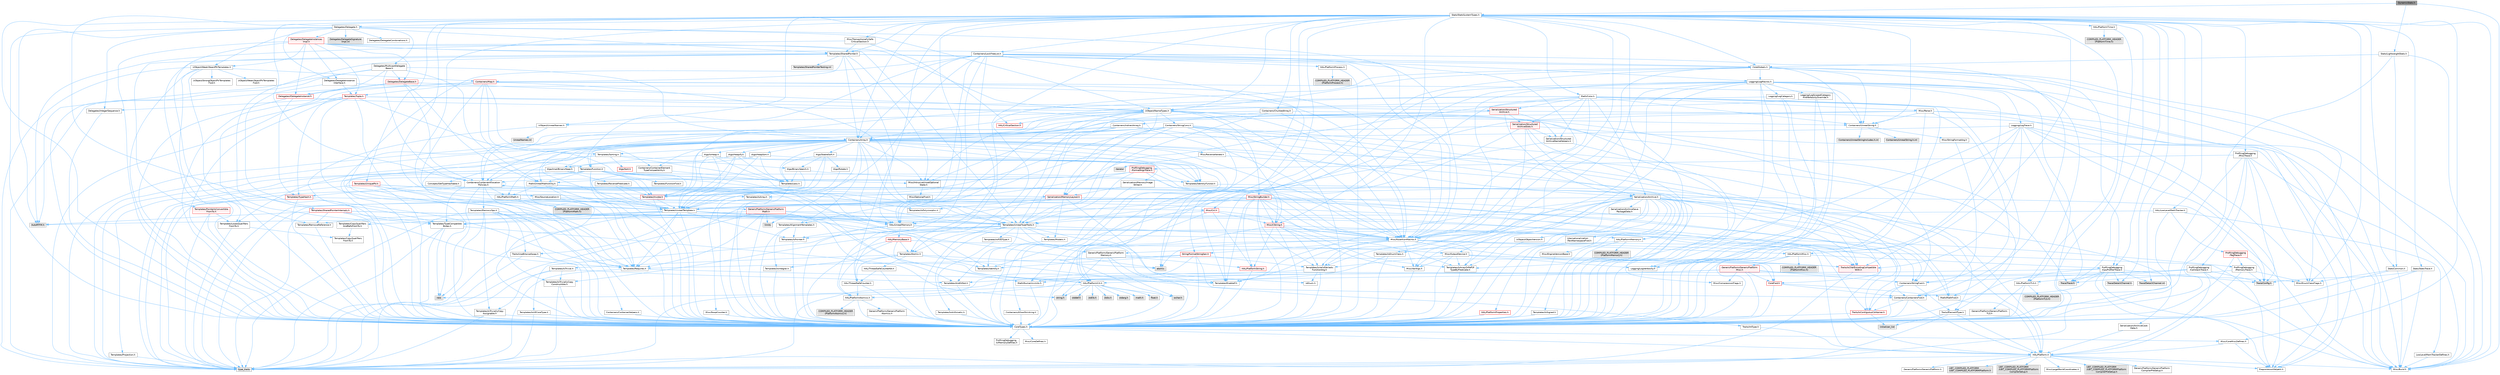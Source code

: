 digraph "DynamicStats.h"
{
 // INTERACTIVE_SVG=YES
 // LATEX_PDF_SIZE
  bgcolor="transparent";
  edge [fontname=Helvetica,fontsize=10,labelfontname=Helvetica,labelfontsize=10];
  node [fontname=Helvetica,fontsize=10,shape=box,height=0.2,width=0.4];
  Node1 [id="Node000001",label="DynamicStats.h",height=0.2,width=0.4,color="gray40", fillcolor="grey60", style="filled", fontcolor="black",tooltip=" "];
  Node1 -> Node2 [id="edge1_Node000001_Node000002",color="steelblue1",style="solid",tooltip=" "];
  Node2 [id="Node000002",label="Misc/Build.h",height=0.2,width=0.4,color="grey40", fillcolor="white", style="filled",URL="$d3/dbb/Build_8h.html",tooltip=" "];
  Node1 -> Node3 [id="edge2_Node000001_Node000003",color="steelblue1",style="solid",tooltip=" "];
  Node3 [id="Node000003",label="Stats/LightweightStats.h",height=0.2,width=0.4,color="grey40", fillcolor="white", style="filled",URL="$d5/d66/LightweightStats_8h.html",tooltip=" "];
  Node3 -> Node4 [id="edge3_Node000003_Node000004",color="steelblue1",style="solid",tooltip=" "];
  Node4 [id="Node000004",label="CoreTypes.h",height=0.2,width=0.4,color="grey40", fillcolor="white", style="filled",URL="$dc/dec/CoreTypes_8h.html",tooltip=" "];
  Node4 -> Node5 [id="edge4_Node000004_Node000005",color="steelblue1",style="solid",tooltip=" "];
  Node5 [id="Node000005",label="HAL/Platform.h",height=0.2,width=0.4,color="grey40", fillcolor="white", style="filled",URL="$d9/dd0/Platform_8h.html",tooltip=" "];
  Node5 -> Node2 [id="edge5_Node000005_Node000002",color="steelblue1",style="solid",tooltip=" "];
  Node5 -> Node6 [id="edge6_Node000005_Node000006",color="steelblue1",style="solid",tooltip=" "];
  Node6 [id="Node000006",label="Misc/LargeWorldCoordinates.h",height=0.2,width=0.4,color="grey40", fillcolor="white", style="filled",URL="$d2/dcb/LargeWorldCoordinates_8h.html",tooltip=" "];
  Node5 -> Node7 [id="edge7_Node000005_Node000007",color="steelblue1",style="solid",tooltip=" "];
  Node7 [id="Node000007",label="type_traits",height=0.2,width=0.4,color="grey60", fillcolor="#E0E0E0", style="filled",tooltip=" "];
  Node5 -> Node8 [id="edge8_Node000005_Node000008",color="steelblue1",style="solid",tooltip=" "];
  Node8 [id="Node000008",label="PreprocessorHelpers.h",height=0.2,width=0.4,color="grey40", fillcolor="white", style="filled",URL="$db/ddb/PreprocessorHelpers_8h.html",tooltip=" "];
  Node5 -> Node9 [id="edge9_Node000005_Node000009",color="steelblue1",style="solid",tooltip=" "];
  Node9 [id="Node000009",label="UBT_COMPILED_PLATFORM\l/UBT_COMPILED_PLATFORMPlatform\lCompilerPreSetup.h",height=0.2,width=0.4,color="grey60", fillcolor="#E0E0E0", style="filled",tooltip=" "];
  Node5 -> Node10 [id="edge10_Node000005_Node000010",color="steelblue1",style="solid",tooltip=" "];
  Node10 [id="Node000010",label="GenericPlatform/GenericPlatform\lCompilerPreSetup.h",height=0.2,width=0.4,color="grey40", fillcolor="white", style="filled",URL="$d9/dc8/GenericPlatformCompilerPreSetup_8h.html",tooltip=" "];
  Node5 -> Node11 [id="edge11_Node000005_Node000011",color="steelblue1",style="solid",tooltip=" "];
  Node11 [id="Node000011",label="GenericPlatform/GenericPlatform.h",height=0.2,width=0.4,color="grey40", fillcolor="white", style="filled",URL="$d6/d84/GenericPlatform_8h.html",tooltip=" "];
  Node5 -> Node12 [id="edge12_Node000005_Node000012",color="steelblue1",style="solid",tooltip=" "];
  Node12 [id="Node000012",label="UBT_COMPILED_PLATFORM\l/UBT_COMPILED_PLATFORMPlatform.h",height=0.2,width=0.4,color="grey60", fillcolor="#E0E0E0", style="filled",tooltip=" "];
  Node5 -> Node13 [id="edge13_Node000005_Node000013",color="steelblue1",style="solid",tooltip=" "];
  Node13 [id="Node000013",label="UBT_COMPILED_PLATFORM\l/UBT_COMPILED_PLATFORMPlatform\lCompilerSetup.h",height=0.2,width=0.4,color="grey60", fillcolor="#E0E0E0", style="filled",tooltip=" "];
  Node4 -> Node14 [id="edge14_Node000004_Node000014",color="steelblue1",style="solid",tooltip=" "];
  Node14 [id="Node000014",label="ProfilingDebugging\l/UMemoryDefines.h",height=0.2,width=0.4,color="grey40", fillcolor="white", style="filled",URL="$d2/da2/UMemoryDefines_8h.html",tooltip=" "];
  Node4 -> Node15 [id="edge15_Node000004_Node000015",color="steelblue1",style="solid",tooltip=" "];
  Node15 [id="Node000015",label="Misc/CoreMiscDefines.h",height=0.2,width=0.4,color="grey40", fillcolor="white", style="filled",URL="$da/d38/CoreMiscDefines_8h.html",tooltip=" "];
  Node15 -> Node5 [id="edge16_Node000015_Node000005",color="steelblue1",style="solid",tooltip=" "];
  Node15 -> Node8 [id="edge17_Node000015_Node000008",color="steelblue1",style="solid",tooltip=" "];
  Node4 -> Node16 [id="edge18_Node000004_Node000016",color="steelblue1",style="solid",tooltip=" "];
  Node16 [id="Node000016",label="Misc/CoreDefines.h",height=0.2,width=0.4,color="grey40", fillcolor="white", style="filled",URL="$d3/dd2/CoreDefines_8h.html",tooltip=" "];
  Node3 -> Node17 [id="edge19_Node000003_Node000017",color="steelblue1",style="solid",tooltip=" "];
  Node17 [id="Node000017",label="CoreGlobals.h",height=0.2,width=0.4,color="grey40", fillcolor="white", style="filled",URL="$d5/d8c/CoreGlobals_8h.html",tooltip=" "];
  Node17 -> Node18 [id="edge20_Node000017_Node000018",color="steelblue1",style="solid",tooltip=" "];
  Node18 [id="Node000018",label="Containers/UnrealString.h",height=0.2,width=0.4,color="grey40", fillcolor="white", style="filled",URL="$d5/dba/UnrealString_8h.html",tooltip=" "];
  Node18 -> Node19 [id="edge21_Node000018_Node000019",color="steelblue1",style="solid",tooltip=" "];
  Node19 [id="Node000019",label="Containers/UnrealStringIncludes.h.inl",height=0.2,width=0.4,color="grey60", fillcolor="#E0E0E0", style="filled",tooltip=" "];
  Node18 -> Node20 [id="edge22_Node000018_Node000020",color="steelblue1",style="solid",tooltip=" "];
  Node20 [id="Node000020",label="Containers/UnrealString.h.inl",height=0.2,width=0.4,color="grey60", fillcolor="#E0E0E0", style="filled",tooltip=" "];
  Node18 -> Node21 [id="edge23_Node000018_Node000021",color="steelblue1",style="solid",tooltip=" "];
  Node21 [id="Node000021",label="Misc/StringFormatArg.h",height=0.2,width=0.4,color="grey40", fillcolor="white", style="filled",URL="$d2/d16/StringFormatArg_8h.html",tooltip=" "];
  Node21 -> Node22 [id="edge24_Node000021_Node000022",color="steelblue1",style="solid",tooltip=" "];
  Node22 [id="Node000022",label="Containers/ContainersFwd.h",height=0.2,width=0.4,color="grey40", fillcolor="white", style="filled",URL="$d4/d0a/ContainersFwd_8h.html",tooltip=" "];
  Node22 -> Node5 [id="edge25_Node000022_Node000005",color="steelblue1",style="solid",tooltip=" "];
  Node22 -> Node4 [id="edge26_Node000022_Node000004",color="steelblue1",style="solid",tooltip=" "];
  Node22 -> Node23 [id="edge27_Node000022_Node000023",color="steelblue1",style="solid",tooltip=" "];
  Node23 [id="Node000023",label="Traits/IsContiguousContainer.h",height=0.2,width=0.4,color="red", fillcolor="#FFF0F0", style="filled",URL="$d5/d3c/IsContiguousContainer_8h.html",tooltip=" "];
  Node23 -> Node4 [id="edge28_Node000023_Node000004",color="steelblue1",style="solid",tooltip=" "];
  Node23 -> Node25 [id="edge29_Node000023_Node000025",color="steelblue1",style="solid",tooltip=" "];
  Node25 [id="Node000025",label="initializer_list",height=0.2,width=0.4,color="grey60", fillcolor="#E0E0E0", style="filled",tooltip=" "];
  Node17 -> Node4 [id="edge30_Node000017_Node000004",color="steelblue1",style="solid",tooltip=" "];
  Node17 -> Node26 [id="edge31_Node000017_Node000026",color="steelblue1",style="solid",tooltip=" "];
  Node26 [id="Node000026",label="HAL/PlatformTLS.h",height=0.2,width=0.4,color="grey40", fillcolor="white", style="filled",URL="$d0/def/PlatformTLS_8h.html",tooltip=" "];
  Node26 -> Node4 [id="edge32_Node000026_Node000004",color="steelblue1",style="solid",tooltip=" "];
  Node26 -> Node27 [id="edge33_Node000026_Node000027",color="steelblue1",style="solid",tooltip=" "];
  Node27 [id="Node000027",label="GenericPlatform/GenericPlatform\lTLS.h",height=0.2,width=0.4,color="grey40", fillcolor="white", style="filled",URL="$d3/d3c/GenericPlatformTLS_8h.html",tooltip=" "];
  Node27 -> Node4 [id="edge34_Node000027_Node000004",color="steelblue1",style="solid",tooltip=" "];
  Node26 -> Node28 [id="edge35_Node000026_Node000028",color="steelblue1",style="solid",tooltip=" "];
  Node28 [id="Node000028",label="COMPILED_PLATFORM_HEADER\l(PlatformTLS.h)",height=0.2,width=0.4,color="grey60", fillcolor="#E0E0E0", style="filled",tooltip=" "];
  Node17 -> Node29 [id="edge36_Node000017_Node000029",color="steelblue1",style="solid",tooltip=" "];
  Node29 [id="Node000029",label="Logging/LogMacros.h",height=0.2,width=0.4,color="grey40", fillcolor="white", style="filled",URL="$d0/d16/LogMacros_8h.html",tooltip=" "];
  Node29 -> Node18 [id="edge37_Node000029_Node000018",color="steelblue1",style="solid",tooltip=" "];
  Node29 -> Node4 [id="edge38_Node000029_Node000004",color="steelblue1",style="solid",tooltip=" "];
  Node29 -> Node8 [id="edge39_Node000029_Node000008",color="steelblue1",style="solid",tooltip=" "];
  Node29 -> Node30 [id="edge40_Node000029_Node000030",color="steelblue1",style="solid",tooltip=" "];
  Node30 [id="Node000030",label="Logging/LogCategory.h",height=0.2,width=0.4,color="grey40", fillcolor="white", style="filled",URL="$d9/d36/LogCategory_8h.html",tooltip=" "];
  Node30 -> Node4 [id="edge41_Node000030_Node000004",color="steelblue1",style="solid",tooltip=" "];
  Node30 -> Node31 [id="edge42_Node000030_Node000031",color="steelblue1",style="solid",tooltip=" "];
  Node31 [id="Node000031",label="Logging/LogVerbosity.h",height=0.2,width=0.4,color="grey40", fillcolor="white", style="filled",URL="$d2/d8f/LogVerbosity_8h.html",tooltip=" "];
  Node31 -> Node4 [id="edge43_Node000031_Node000004",color="steelblue1",style="solid",tooltip=" "];
  Node30 -> Node32 [id="edge44_Node000030_Node000032",color="steelblue1",style="solid",tooltip=" "];
  Node32 [id="Node000032",label="UObject/NameTypes.h",height=0.2,width=0.4,color="grey40", fillcolor="white", style="filled",URL="$d6/d35/NameTypes_8h.html",tooltip=" "];
  Node32 -> Node4 [id="edge45_Node000032_Node000004",color="steelblue1",style="solid",tooltip=" "];
  Node32 -> Node33 [id="edge46_Node000032_Node000033",color="steelblue1",style="solid",tooltip=" "];
  Node33 [id="Node000033",label="Misc/AssertionMacros.h",height=0.2,width=0.4,color="grey40", fillcolor="white", style="filled",URL="$d0/dfa/AssertionMacros_8h.html",tooltip=" "];
  Node33 -> Node4 [id="edge47_Node000033_Node000004",color="steelblue1",style="solid",tooltip=" "];
  Node33 -> Node5 [id="edge48_Node000033_Node000005",color="steelblue1",style="solid",tooltip=" "];
  Node33 -> Node34 [id="edge49_Node000033_Node000034",color="steelblue1",style="solid",tooltip=" "];
  Node34 [id="Node000034",label="HAL/PlatformMisc.h",height=0.2,width=0.4,color="grey40", fillcolor="white", style="filled",URL="$d0/df5/PlatformMisc_8h.html",tooltip=" "];
  Node34 -> Node4 [id="edge50_Node000034_Node000004",color="steelblue1",style="solid",tooltip=" "];
  Node34 -> Node35 [id="edge51_Node000034_Node000035",color="steelblue1",style="solid",tooltip=" "];
  Node35 [id="Node000035",label="GenericPlatform/GenericPlatform\lMisc.h",height=0.2,width=0.4,color="red", fillcolor="#FFF0F0", style="filled",URL="$db/d9a/GenericPlatformMisc_8h.html",tooltip=" "];
  Node35 -> Node36 [id="edge52_Node000035_Node000036",color="steelblue1",style="solid",tooltip=" "];
  Node36 [id="Node000036",label="Containers/StringFwd.h",height=0.2,width=0.4,color="grey40", fillcolor="white", style="filled",URL="$df/d37/StringFwd_8h.html",tooltip=" "];
  Node36 -> Node4 [id="edge53_Node000036_Node000004",color="steelblue1",style="solid",tooltip=" "];
  Node36 -> Node37 [id="edge54_Node000036_Node000037",color="steelblue1",style="solid",tooltip=" "];
  Node37 [id="Node000037",label="Traits/ElementType.h",height=0.2,width=0.4,color="grey40", fillcolor="white", style="filled",URL="$d5/d4f/ElementType_8h.html",tooltip=" "];
  Node37 -> Node5 [id="edge55_Node000037_Node000005",color="steelblue1",style="solid",tooltip=" "];
  Node37 -> Node25 [id="edge56_Node000037_Node000025",color="steelblue1",style="solid",tooltip=" "];
  Node37 -> Node7 [id="edge57_Node000037_Node000007",color="steelblue1",style="solid",tooltip=" "];
  Node36 -> Node23 [id="edge58_Node000036_Node000023",color="steelblue1",style="solid",tooltip=" "];
  Node35 -> Node38 [id="edge59_Node000035_Node000038",color="steelblue1",style="solid",tooltip=" "];
  Node38 [id="Node000038",label="CoreFwd.h",height=0.2,width=0.4,color="red", fillcolor="#FFF0F0", style="filled",URL="$d1/d1e/CoreFwd_8h.html",tooltip=" "];
  Node38 -> Node4 [id="edge60_Node000038_Node000004",color="steelblue1",style="solid",tooltip=" "];
  Node38 -> Node22 [id="edge61_Node000038_Node000022",color="steelblue1",style="solid",tooltip=" "];
  Node38 -> Node39 [id="edge62_Node000038_Node000039",color="steelblue1",style="solid",tooltip=" "];
  Node39 [id="Node000039",label="Math/MathFwd.h",height=0.2,width=0.4,color="grey40", fillcolor="white", style="filled",URL="$d2/d10/MathFwd_8h.html",tooltip=" "];
  Node39 -> Node5 [id="edge63_Node000039_Node000005",color="steelblue1",style="solid",tooltip=" "];
  Node35 -> Node4 [id="edge64_Node000035_Node000004",color="steelblue1",style="solid",tooltip=" "];
  Node35 -> Node42 [id="edge65_Node000035_Node000042",color="steelblue1",style="solid",tooltip=" "];
  Node42 [id="Node000042",label="HAL/PlatformCrt.h",height=0.2,width=0.4,color="grey40", fillcolor="white", style="filled",URL="$d8/d75/PlatformCrt_8h.html",tooltip=" "];
  Node42 -> Node43 [id="edge66_Node000042_Node000043",color="steelblue1",style="solid",tooltip=" "];
  Node43 [id="Node000043",label="new",height=0.2,width=0.4,color="grey60", fillcolor="#E0E0E0", style="filled",tooltip=" "];
  Node42 -> Node44 [id="edge67_Node000042_Node000044",color="steelblue1",style="solid",tooltip=" "];
  Node44 [id="Node000044",label="wchar.h",height=0.2,width=0.4,color="grey60", fillcolor="#E0E0E0", style="filled",tooltip=" "];
  Node42 -> Node45 [id="edge68_Node000042_Node000045",color="steelblue1",style="solid",tooltip=" "];
  Node45 [id="Node000045",label="stddef.h",height=0.2,width=0.4,color="grey60", fillcolor="#E0E0E0", style="filled",tooltip=" "];
  Node42 -> Node46 [id="edge69_Node000042_Node000046",color="steelblue1",style="solid",tooltip=" "];
  Node46 [id="Node000046",label="stdlib.h",height=0.2,width=0.4,color="grey60", fillcolor="#E0E0E0", style="filled",tooltip=" "];
  Node42 -> Node47 [id="edge70_Node000042_Node000047",color="steelblue1",style="solid",tooltip=" "];
  Node47 [id="Node000047",label="stdio.h",height=0.2,width=0.4,color="grey60", fillcolor="#E0E0E0", style="filled",tooltip=" "];
  Node42 -> Node48 [id="edge71_Node000042_Node000048",color="steelblue1",style="solid",tooltip=" "];
  Node48 [id="Node000048",label="stdarg.h",height=0.2,width=0.4,color="grey60", fillcolor="#E0E0E0", style="filled",tooltip=" "];
  Node42 -> Node49 [id="edge72_Node000042_Node000049",color="steelblue1",style="solid",tooltip=" "];
  Node49 [id="Node000049",label="math.h",height=0.2,width=0.4,color="grey60", fillcolor="#E0E0E0", style="filled",tooltip=" "];
  Node42 -> Node50 [id="edge73_Node000042_Node000050",color="steelblue1",style="solid",tooltip=" "];
  Node50 [id="Node000050",label="float.h",height=0.2,width=0.4,color="grey60", fillcolor="#E0E0E0", style="filled",tooltip=" "];
  Node42 -> Node51 [id="edge74_Node000042_Node000051",color="steelblue1",style="solid",tooltip=" "];
  Node51 [id="Node000051",label="string.h",height=0.2,width=0.4,color="grey60", fillcolor="#E0E0E0", style="filled",tooltip=" "];
  Node35 -> Node52 [id="edge75_Node000035_Node000052",color="steelblue1",style="solid",tooltip=" "];
  Node52 [id="Node000052",label="Math/NumericLimits.h",height=0.2,width=0.4,color="grey40", fillcolor="white", style="filled",URL="$df/d1b/NumericLimits_8h.html",tooltip=" "];
  Node52 -> Node4 [id="edge76_Node000052_Node000004",color="steelblue1",style="solid",tooltip=" "];
  Node35 -> Node53 [id="edge77_Node000035_Node000053",color="steelblue1",style="solid",tooltip=" "];
  Node53 [id="Node000053",label="Misc/CompressionFlags.h",height=0.2,width=0.4,color="grey40", fillcolor="white", style="filled",URL="$d9/d76/CompressionFlags_8h.html",tooltip=" "];
  Node35 -> Node54 [id="edge78_Node000035_Node000054",color="steelblue1",style="solid",tooltip=" "];
  Node54 [id="Node000054",label="Misc/EnumClassFlags.h",height=0.2,width=0.4,color="grey40", fillcolor="white", style="filled",URL="$d8/de7/EnumClassFlags_8h.html",tooltip=" "];
  Node34 -> Node57 [id="edge79_Node000034_Node000057",color="steelblue1",style="solid",tooltip=" "];
  Node57 [id="Node000057",label="COMPILED_PLATFORM_HEADER\l(PlatformMisc.h)",height=0.2,width=0.4,color="grey60", fillcolor="#E0E0E0", style="filled",tooltip=" "];
  Node34 -> Node58 [id="edge80_Node000034_Node000058",color="steelblue1",style="solid",tooltip=" "];
  Node58 [id="Node000058",label="ProfilingDebugging\l/CpuProfilerTrace.h",height=0.2,width=0.4,color="grey40", fillcolor="white", style="filled",URL="$da/dcb/CpuProfilerTrace_8h.html",tooltip=" "];
  Node58 -> Node4 [id="edge81_Node000058_Node000004",color="steelblue1",style="solid",tooltip=" "];
  Node58 -> Node22 [id="edge82_Node000058_Node000022",color="steelblue1",style="solid",tooltip=" "];
  Node58 -> Node59 [id="edge83_Node000058_Node000059",color="steelblue1",style="solid",tooltip=" "];
  Node59 [id="Node000059",label="HAL/PlatformAtomics.h",height=0.2,width=0.4,color="grey40", fillcolor="white", style="filled",URL="$d3/d36/PlatformAtomics_8h.html",tooltip=" "];
  Node59 -> Node4 [id="edge84_Node000059_Node000004",color="steelblue1",style="solid",tooltip=" "];
  Node59 -> Node60 [id="edge85_Node000059_Node000060",color="steelblue1",style="solid",tooltip=" "];
  Node60 [id="Node000060",label="GenericPlatform/GenericPlatform\lAtomics.h",height=0.2,width=0.4,color="grey40", fillcolor="white", style="filled",URL="$da/d72/GenericPlatformAtomics_8h.html",tooltip=" "];
  Node60 -> Node4 [id="edge86_Node000060_Node000004",color="steelblue1",style="solid",tooltip=" "];
  Node59 -> Node61 [id="edge87_Node000059_Node000061",color="steelblue1",style="solid",tooltip=" "];
  Node61 [id="Node000061",label="COMPILED_PLATFORM_HEADER\l(PlatformAtomics.h)",height=0.2,width=0.4,color="grey60", fillcolor="#E0E0E0", style="filled",tooltip=" "];
  Node58 -> Node8 [id="edge88_Node000058_Node000008",color="steelblue1",style="solid",tooltip=" "];
  Node58 -> Node2 [id="edge89_Node000058_Node000002",color="steelblue1",style="solid",tooltip=" "];
  Node58 -> Node62 [id="edge90_Node000058_Node000062",color="steelblue1",style="solid",tooltip=" "];
  Node62 [id="Node000062",label="Trace/Config.h",height=0.2,width=0.4,color="grey60", fillcolor="#E0E0E0", style="filled",tooltip=" "];
  Node58 -> Node63 [id="edge91_Node000058_Node000063",color="steelblue1",style="solid",tooltip=" "];
  Node63 [id="Node000063",label="Trace/Detail/Channel.h",height=0.2,width=0.4,color="grey60", fillcolor="#E0E0E0", style="filled",tooltip=" "];
  Node58 -> Node64 [id="edge92_Node000058_Node000064",color="steelblue1",style="solid",tooltip=" "];
  Node64 [id="Node000064",label="Trace/Detail/Channel.inl",height=0.2,width=0.4,color="grey60", fillcolor="#E0E0E0", style="filled",tooltip=" "];
  Node58 -> Node65 [id="edge93_Node000058_Node000065",color="steelblue1",style="solid",tooltip=" "];
  Node65 [id="Node000065",label="Trace/Trace.h",height=0.2,width=0.4,color="grey60", fillcolor="#E0E0E0", style="filled",tooltip=" "];
  Node33 -> Node8 [id="edge94_Node000033_Node000008",color="steelblue1",style="solid",tooltip=" "];
  Node33 -> Node66 [id="edge95_Node000033_Node000066",color="steelblue1",style="solid",tooltip=" "];
  Node66 [id="Node000066",label="Templates/EnableIf.h",height=0.2,width=0.4,color="grey40", fillcolor="white", style="filled",URL="$d7/d60/EnableIf_8h.html",tooltip=" "];
  Node66 -> Node4 [id="edge96_Node000066_Node000004",color="steelblue1",style="solid",tooltip=" "];
  Node33 -> Node67 [id="edge97_Node000033_Node000067",color="steelblue1",style="solid",tooltip=" "];
  Node67 [id="Node000067",label="Templates/IsArrayOrRefOf\lTypeByPredicate.h",height=0.2,width=0.4,color="grey40", fillcolor="white", style="filled",URL="$d6/da1/IsArrayOrRefOfTypeByPredicate_8h.html",tooltip=" "];
  Node67 -> Node4 [id="edge98_Node000067_Node000004",color="steelblue1",style="solid",tooltip=" "];
  Node33 -> Node68 [id="edge99_Node000033_Node000068",color="steelblue1",style="solid",tooltip=" "];
  Node68 [id="Node000068",label="Templates/IsValidVariadic\lFunctionArg.h",height=0.2,width=0.4,color="grey40", fillcolor="white", style="filled",URL="$d0/dc8/IsValidVariadicFunctionArg_8h.html",tooltip=" "];
  Node68 -> Node4 [id="edge100_Node000068_Node000004",color="steelblue1",style="solid",tooltip=" "];
  Node68 -> Node69 [id="edge101_Node000068_Node000069",color="steelblue1",style="solid",tooltip=" "];
  Node69 [id="Node000069",label="IsEnum.h",height=0.2,width=0.4,color="grey40", fillcolor="white", style="filled",URL="$d4/de5/IsEnum_8h.html",tooltip=" "];
  Node68 -> Node7 [id="edge102_Node000068_Node000007",color="steelblue1",style="solid",tooltip=" "];
  Node33 -> Node70 [id="edge103_Node000033_Node000070",color="steelblue1",style="solid",tooltip=" "];
  Node70 [id="Node000070",label="Traits/IsCharEncodingCompatible\lWith.h",height=0.2,width=0.4,color="red", fillcolor="#FFF0F0", style="filled",URL="$df/dd1/IsCharEncodingCompatibleWith_8h.html",tooltip=" "];
  Node70 -> Node7 [id="edge104_Node000070_Node000007",color="steelblue1",style="solid",tooltip=" "];
  Node33 -> Node72 [id="edge105_Node000033_Node000072",color="steelblue1",style="solid",tooltip=" "];
  Node72 [id="Node000072",label="Misc/VarArgs.h",height=0.2,width=0.4,color="grey40", fillcolor="white", style="filled",URL="$d5/d6f/VarArgs_8h.html",tooltip=" "];
  Node72 -> Node4 [id="edge106_Node000072_Node000004",color="steelblue1",style="solid",tooltip=" "];
  Node33 -> Node73 [id="edge107_Node000033_Node000073",color="steelblue1",style="solid",tooltip=" "];
  Node73 [id="Node000073",label="String/FormatStringSan.h",height=0.2,width=0.4,color="red", fillcolor="#FFF0F0", style="filled",URL="$d3/d8b/FormatStringSan_8h.html",tooltip=" "];
  Node73 -> Node7 [id="edge108_Node000073_Node000007",color="steelblue1",style="solid",tooltip=" "];
  Node73 -> Node4 [id="edge109_Node000073_Node000004",color="steelblue1",style="solid",tooltip=" "];
  Node73 -> Node74 [id="edge110_Node000073_Node000074",color="steelblue1",style="solid",tooltip=" "];
  Node74 [id="Node000074",label="Templates/Requires.h",height=0.2,width=0.4,color="grey40", fillcolor="white", style="filled",URL="$dc/d96/Requires_8h.html",tooltip=" "];
  Node74 -> Node66 [id="edge111_Node000074_Node000066",color="steelblue1",style="solid",tooltip=" "];
  Node74 -> Node7 [id="edge112_Node000074_Node000007",color="steelblue1",style="solid",tooltip=" "];
  Node73 -> Node75 [id="edge113_Node000073_Node000075",color="steelblue1",style="solid",tooltip=" "];
  Node75 [id="Node000075",label="Templates/Identity.h",height=0.2,width=0.4,color="grey40", fillcolor="white", style="filled",URL="$d0/dd5/Identity_8h.html",tooltip=" "];
  Node73 -> Node68 [id="edge114_Node000073_Node000068",color="steelblue1",style="solid",tooltip=" "];
  Node73 -> Node22 [id="edge115_Node000073_Node000022",color="steelblue1",style="solid",tooltip=" "];
  Node33 -> Node79 [id="edge116_Node000033_Node000079",color="steelblue1",style="solid",tooltip=" "];
  Node79 [id="Node000079",label="atomic",height=0.2,width=0.4,color="grey60", fillcolor="#E0E0E0", style="filled",tooltip=" "];
  Node32 -> Node80 [id="edge117_Node000032_Node000080",color="steelblue1",style="solid",tooltip=" "];
  Node80 [id="Node000080",label="HAL/UnrealMemory.h",height=0.2,width=0.4,color="grey40", fillcolor="white", style="filled",URL="$d9/d96/UnrealMemory_8h.html",tooltip=" "];
  Node80 -> Node4 [id="edge118_Node000080_Node000004",color="steelblue1",style="solid",tooltip=" "];
  Node80 -> Node81 [id="edge119_Node000080_Node000081",color="steelblue1",style="solid",tooltip=" "];
  Node81 [id="Node000081",label="GenericPlatform/GenericPlatform\lMemory.h",height=0.2,width=0.4,color="grey40", fillcolor="white", style="filled",URL="$dd/d22/GenericPlatformMemory_8h.html",tooltip=" "];
  Node81 -> Node38 [id="edge120_Node000081_Node000038",color="steelblue1",style="solid",tooltip=" "];
  Node81 -> Node4 [id="edge121_Node000081_Node000004",color="steelblue1",style="solid",tooltip=" "];
  Node81 -> Node82 [id="edge122_Node000081_Node000082",color="steelblue1",style="solid",tooltip=" "];
  Node82 [id="Node000082",label="HAL/PlatformString.h",height=0.2,width=0.4,color="red", fillcolor="#FFF0F0", style="filled",URL="$db/db5/PlatformString_8h.html",tooltip=" "];
  Node82 -> Node4 [id="edge123_Node000082_Node000004",color="steelblue1",style="solid",tooltip=" "];
  Node81 -> Node51 [id="edge124_Node000081_Node000051",color="steelblue1",style="solid",tooltip=" "];
  Node81 -> Node44 [id="edge125_Node000081_Node000044",color="steelblue1",style="solid",tooltip=" "];
  Node80 -> Node84 [id="edge126_Node000080_Node000084",color="steelblue1",style="solid",tooltip=" "];
  Node84 [id="Node000084",label="HAL/MemoryBase.h",height=0.2,width=0.4,color="red", fillcolor="#FFF0F0", style="filled",URL="$d6/d9f/MemoryBase_8h.html",tooltip=" "];
  Node84 -> Node4 [id="edge127_Node000084_Node000004",color="steelblue1",style="solid",tooltip=" "];
  Node84 -> Node59 [id="edge128_Node000084_Node000059",color="steelblue1",style="solid",tooltip=" "];
  Node84 -> Node42 [id="edge129_Node000084_Node000042",color="steelblue1",style="solid",tooltip=" "];
  Node84 -> Node86 [id="edge130_Node000084_Node000086",color="steelblue1",style="solid",tooltip=" "];
  Node86 [id="Node000086",label="Misc/OutputDevice.h",height=0.2,width=0.4,color="grey40", fillcolor="white", style="filled",URL="$d7/d32/OutputDevice_8h.html",tooltip=" "];
  Node86 -> Node38 [id="edge131_Node000086_Node000038",color="steelblue1",style="solid",tooltip=" "];
  Node86 -> Node4 [id="edge132_Node000086_Node000004",color="steelblue1",style="solid",tooltip=" "];
  Node86 -> Node31 [id="edge133_Node000086_Node000031",color="steelblue1",style="solid",tooltip=" "];
  Node86 -> Node72 [id="edge134_Node000086_Node000072",color="steelblue1",style="solid",tooltip=" "];
  Node86 -> Node67 [id="edge135_Node000086_Node000067",color="steelblue1",style="solid",tooltip=" "];
  Node86 -> Node68 [id="edge136_Node000086_Node000068",color="steelblue1",style="solid",tooltip=" "];
  Node86 -> Node70 [id="edge137_Node000086_Node000070",color="steelblue1",style="solid",tooltip=" "];
  Node84 -> Node87 [id="edge138_Node000084_Node000087",color="steelblue1",style="solid",tooltip=" "];
  Node87 [id="Node000087",label="Templates/Atomic.h",height=0.2,width=0.4,color="grey40", fillcolor="white", style="filled",URL="$d3/d91/Atomic_8h.html",tooltip=" "];
  Node87 -> Node88 [id="edge139_Node000087_Node000088",color="steelblue1",style="solid",tooltip=" "];
  Node88 [id="Node000088",label="HAL/ThreadSafeCounter.h",height=0.2,width=0.4,color="grey40", fillcolor="white", style="filled",URL="$dc/dc9/ThreadSafeCounter_8h.html",tooltip=" "];
  Node88 -> Node4 [id="edge140_Node000088_Node000004",color="steelblue1",style="solid",tooltip=" "];
  Node88 -> Node59 [id="edge141_Node000088_Node000059",color="steelblue1",style="solid",tooltip=" "];
  Node87 -> Node89 [id="edge142_Node000087_Node000089",color="steelblue1",style="solid",tooltip=" "];
  Node89 [id="Node000089",label="HAL/ThreadSafeCounter64.h",height=0.2,width=0.4,color="grey40", fillcolor="white", style="filled",URL="$d0/d12/ThreadSafeCounter64_8h.html",tooltip=" "];
  Node89 -> Node4 [id="edge143_Node000089_Node000004",color="steelblue1",style="solid",tooltip=" "];
  Node89 -> Node88 [id="edge144_Node000089_Node000088",color="steelblue1",style="solid",tooltip=" "];
  Node87 -> Node90 [id="edge145_Node000087_Node000090",color="steelblue1",style="solid",tooltip=" "];
  Node90 [id="Node000090",label="Templates/IsIntegral.h",height=0.2,width=0.4,color="grey40", fillcolor="white", style="filled",URL="$da/d64/IsIntegral_8h.html",tooltip=" "];
  Node90 -> Node4 [id="edge146_Node000090_Node000004",color="steelblue1",style="solid",tooltip=" "];
  Node87 -> Node91 [id="edge147_Node000087_Node000091",color="steelblue1",style="solid",tooltip=" "];
  Node91 [id="Node000091",label="Templates/IsTrivial.h",height=0.2,width=0.4,color="grey40", fillcolor="white", style="filled",URL="$da/d4c/IsTrivial_8h.html",tooltip=" "];
  Node91 -> Node92 [id="edge148_Node000091_Node000092",color="steelblue1",style="solid",tooltip=" "];
  Node92 [id="Node000092",label="Templates/AndOrNot.h",height=0.2,width=0.4,color="grey40", fillcolor="white", style="filled",URL="$db/d0a/AndOrNot_8h.html",tooltip=" "];
  Node92 -> Node4 [id="edge149_Node000092_Node000004",color="steelblue1",style="solid",tooltip=" "];
  Node91 -> Node93 [id="edge150_Node000091_Node000093",color="steelblue1",style="solid",tooltip=" "];
  Node93 [id="Node000093",label="Templates/IsTriviallyCopy\lConstructible.h",height=0.2,width=0.4,color="grey40", fillcolor="white", style="filled",URL="$d3/d78/IsTriviallyCopyConstructible_8h.html",tooltip=" "];
  Node93 -> Node4 [id="edge151_Node000093_Node000004",color="steelblue1",style="solid",tooltip=" "];
  Node93 -> Node7 [id="edge152_Node000093_Node000007",color="steelblue1",style="solid",tooltip=" "];
  Node91 -> Node94 [id="edge153_Node000091_Node000094",color="steelblue1",style="solid",tooltip=" "];
  Node94 [id="Node000094",label="Templates/IsTriviallyCopy\lAssignable.h",height=0.2,width=0.4,color="grey40", fillcolor="white", style="filled",URL="$d2/df2/IsTriviallyCopyAssignable_8h.html",tooltip=" "];
  Node94 -> Node4 [id="edge154_Node000094_Node000004",color="steelblue1",style="solid",tooltip=" "];
  Node94 -> Node7 [id="edge155_Node000094_Node000007",color="steelblue1",style="solid",tooltip=" "];
  Node91 -> Node7 [id="edge156_Node000091_Node000007",color="steelblue1",style="solid",tooltip=" "];
  Node87 -> Node95 [id="edge157_Node000087_Node000095",color="steelblue1",style="solid",tooltip=" "];
  Node95 [id="Node000095",label="Traits/IntType.h",height=0.2,width=0.4,color="grey40", fillcolor="white", style="filled",URL="$d7/deb/IntType_8h.html",tooltip=" "];
  Node95 -> Node5 [id="edge158_Node000095_Node000005",color="steelblue1",style="solid",tooltip=" "];
  Node87 -> Node79 [id="edge159_Node000087_Node000079",color="steelblue1",style="solid",tooltip=" "];
  Node80 -> Node96 [id="edge160_Node000080_Node000096",color="steelblue1",style="solid",tooltip=" "];
  Node96 [id="Node000096",label="HAL/PlatformMemory.h",height=0.2,width=0.4,color="grey40", fillcolor="white", style="filled",URL="$de/d68/PlatformMemory_8h.html",tooltip=" "];
  Node96 -> Node4 [id="edge161_Node000096_Node000004",color="steelblue1",style="solid",tooltip=" "];
  Node96 -> Node81 [id="edge162_Node000096_Node000081",color="steelblue1",style="solid",tooltip=" "];
  Node96 -> Node97 [id="edge163_Node000096_Node000097",color="steelblue1",style="solid",tooltip=" "];
  Node97 [id="Node000097",label="COMPILED_PLATFORM_HEADER\l(PlatformMemory.h)",height=0.2,width=0.4,color="grey60", fillcolor="#E0E0E0", style="filled",tooltip=" "];
  Node80 -> Node98 [id="edge164_Node000080_Node000098",color="steelblue1",style="solid",tooltip=" "];
  Node98 [id="Node000098",label="ProfilingDebugging\l/MemoryTrace.h",height=0.2,width=0.4,color="grey40", fillcolor="white", style="filled",URL="$da/dd7/MemoryTrace_8h.html",tooltip=" "];
  Node98 -> Node5 [id="edge165_Node000098_Node000005",color="steelblue1",style="solid",tooltip=" "];
  Node98 -> Node54 [id="edge166_Node000098_Node000054",color="steelblue1",style="solid",tooltip=" "];
  Node98 -> Node62 [id="edge167_Node000098_Node000062",color="steelblue1",style="solid",tooltip=" "];
  Node98 -> Node65 [id="edge168_Node000098_Node000065",color="steelblue1",style="solid",tooltip=" "];
  Node80 -> Node99 [id="edge169_Node000080_Node000099",color="steelblue1",style="solid",tooltip=" "];
  Node99 [id="Node000099",label="Templates/IsPointer.h",height=0.2,width=0.4,color="grey40", fillcolor="white", style="filled",URL="$d7/d05/IsPointer_8h.html",tooltip=" "];
  Node99 -> Node4 [id="edge170_Node000099_Node000004",color="steelblue1",style="solid",tooltip=" "];
  Node32 -> Node100 [id="edge171_Node000032_Node000100",color="steelblue1",style="solid",tooltip=" "];
  Node100 [id="Node000100",label="Templates/UnrealTypeTraits.h",height=0.2,width=0.4,color="grey40", fillcolor="white", style="filled",URL="$d2/d2d/UnrealTypeTraits_8h.html",tooltip=" "];
  Node100 -> Node4 [id="edge172_Node000100_Node000004",color="steelblue1",style="solid",tooltip=" "];
  Node100 -> Node99 [id="edge173_Node000100_Node000099",color="steelblue1",style="solid",tooltip=" "];
  Node100 -> Node33 [id="edge174_Node000100_Node000033",color="steelblue1",style="solid",tooltip=" "];
  Node100 -> Node92 [id="edge175_Node000100_Node000092",color="steelblue1",style="solid",tooltip=" "];
  Node100 -> Node66 [id="edge176_Node000100_Node000066",color="steelblue1",style="solid",tooltip=" "];
  Node100 -> Node101 [id="edge177_Node000100_Node000101",color="steelblue1",style="solid",tooltip=" "];
  Node101 [id="Node000101",label="Templates/IsArithmetic.h",height=0.2,width=0.4,color="grey40", fillcolor="white", style="filled",URL="$d2/d5d/IsArithmetic_8h.html",tooltip=" "];
  Node101 -> Node4 [id="edge178_Node000101_Node000004",color="steelblue1",style="solid",tooltip=" "];
  Node100 -> Node69 [id="edge179_Node000100_Node000069",color="steelblue1",style="solid",tooltip=" "];
  Node100 -> Node102 [id="edge180_Node000100_Node000102",color="steelblue1",style="solid",tooltip=" "];
  Node102 [id="Node000102",label="Templates/Models.h",height=0.2,width=0.4,color="grey40", fillcolor="white", style="filled",URL="$d3/d0c/Models_8h.html",tooltip=" "];
  Node102 -> Node75 [id="edge181_Node000102_Node000075",color="steelblue1",style="solid",tooltip=" "];
  Node100 -> Node103 [id="edge182_Node000100_Node000103",color="steelblue1",style="solid",tooltip=" "];
  Node103 [id="Node000103",label="Templates/IsPODType.h",height=0.2,width=0.4,color="grey40", fillcolor="white", style="filled",URL="$d7/db1/IsPODType_8h.html",tooltip=" "];
  Node103 -> Node4 [id="edge183_Node000103_Node000004",color="steelblue1",style="solid",tooltip=" "];
  Node100 -> Node104 [id="edge184_Node000100_Node000104",color="steelblue1",style="solid",tooltip=" "];
  Node104 [id="Node000104",label="Templates/IsUECoreType.h",height=0.2,width=0.4,color="grey40", fillcolor="white", style="filled",URL="$d1/db8/IsUECoreType_8h.html",tooltip=" "];
  Node104 -> Node4 [id="edge185_Node000104_Node000004",color="steelblue1",style="solid",tooltip=" "];
  Node104 -> Node7 [id="edge186_Node000104_Node000007",color="steelblue1",style="solid",tooltip=" "];
  Node100 -> Node93 [id="edge187_Node000100_Node000093",color="steelblue1",style="solid",tooltip=" "];
  Node32 -> Node105 [id="edge188_Node000032_Node000105",color="steelblue1",style="solid",tooltip=" "];
  Node105 [id="Node000105",label="Templates/UnrealTemplate.h",height=0.2,width=0.4,color="grey40", fillcolor="white", style="filled",URL="$d4/d24/UnrealTemplate_8h.html",tooltip=" "];
  Node105 -> Node4 [id="edge189_Node000105_Node000004",color="steelblue1",style="solid",tooltip=" "];
  Node105 -> Node99 [id="edge190_Node000105_Node000099",color="steelblue1",style="solid",tooltip=" "];
  Node105 -> Node80 [id="edge191_Node000105_Node000080",color="steelblue1",style="solid",tooltip=" "];
  Node105 -> Node106 [id="edge192_Node000105_Node000106",color="steelblue1",style="solid",tooltip=" "];
  Node106 [id="Node000106",label="Templates/CopyQualifiers\lAndRefsFromTo.h",height=0.2,width=0.4,color="grey40", fillcolor="white", style="filled",URL="$d3/db3/CopyQualifiersAndRefsFromTo_8h.html",tooltip=" "];
  Node106 -> Node107 [id="edge193_Node000106_Node000107",color="steelblue1",style="solid",tooltip=" "];
  Node107 [id="Node000107",label="Templates/CopyQualifiers\lFromTo.h",height=0.2,width=0.4,color="grey40", fillcolor="white", style="filled",URL="$d5/db4/CopyQualifiersFromTo_8h.html",tooltip=" "];
  Node105 -> Node100 [id="edge194_Node000105_Node000100",color="steelblue1",style="solid",tooltip=" "];
  Node105 -> Node108 [id="edge195_Node000105_Node000108",color="steelblue1",style="solid",tooltip=" "];
  Node108 [id="Node000108",label="Templates/RemoveReference.h",height=0.2,width=0.4,color="grey40", fillcolor="white", style="filled",URL="$da/dbe/RemoveReference_8h.html",tooltip=" "];
  Node108 -> Node4 [id="edge196_Node000108_Node000004",color="steelblue1",style="solid",tooltip=" "];
  Node105 -> Node74 [id="edge197_Node000105_Node000074",color="steelblue1",style="solid",tooltip=" "];
  Node105 -> Node109 [id="edge198_Node000105_Node000109",color="steelblue1",style="solid",tooltip=" "];
  Node109 [id="Node000109",label="Templates/TypeCompatible\lBytes.h",height=0.2,width=0.4,color="grey40", fillcolor="white", style="filled",URL="$df/d0a/TypeCompatibleBytes_8h.html",tooltip=" "];
  Node109 -> Node4 [id="edge199_Node000109_Node000004",color="steelblue1",style="solid",tooltip=" "];
  Node109 -> Node51 [id="edge200_Node000109_Node000051",color="steelblue1",style="solid",tooltip=" "];
  Node109 -> Node43 [id="edge201_Node000109_Node000043",color="steelblue1",style="solid",tooltip=" "];
  Node109 -> Node7 [id="edge202_Node000109_Node000007",color="steelblue1",style="solid",tooltip=" "];
  Node105 -> Node75 [id="edge203_Node000105_Node000075",color="steelblue1",style="solid",tooltip=" "];
  Node105 -> Node23 [id="edge204_Node000105_Node000023",color="steelblue1",style="solid",tooltip=" "];
  Node105 -> Node110 [id="edge205_Node000105_Node000110",color="steelblue1",style="solid",tooltip=" "];
  Node110 [id="Node000110",label="Traits/UseBitwiseSwap.h",height=0.2,width=0.4,color="grey40", fillcolor="white", style="filled",URL="$db/df3/UseBitwiseSwap_8h.html",tooltip=" "];
  Node110 -> Node4 [id="edge206_Node000110_Node000004",color="steelblue1",style="solid",tooltip=" "];
  Node110 -> Node7 [id="edge207_Node000110_Node000007",color="steelblue1",style="solid",tooltip=" "];
  Node105 -> Node7 [id="edge208_Node000105_Node000007",color="steelblue1",style="solid",tooltip=" "];
  Node32 -> Node18 [id="edge209_Node000032_Node000018",color="steelblue1",style="solid",tooltip=" "];
  Node32 -> Node111 [id="edge210_Node000032_Node000111",color="steelblue1",style="solid",tooltip=" "];
  Node111 [id="Node000111",label="HAL/CriticalSection.h",height=0.2,width=0.4,color="red", fillcolor="#FFF0F0", style="filled",URL="$d6/d90/CriticalSection_8h.html",tooltip=" "];
  Node32 -> Node114 [id="edge211_Node000032_Node000114",color="steelblue1",style="solid",tooltip=" "];
  Node114 [id="Node000114",label="Containers/StringConv.h",height=0.2,width=0.4,color="grey40", fillcolor="white", style="filled",URL="$d3/ddf/StringConv_8h.html",tooltip=" "];
  Node114 -> Node4 [id="edge212_Node000114_Node000004",color="steelblue1",style="solid",tooltip=" "];
  Node114 -> Node33 [id="edge213_Node000114_Node000033",color="steelblue1",style="solid",tooltip=" "];
  Node114 -> Node115 [id="edge214_Node000114_Node000115",color="steelblue1",style="solid",tooltip=" "];
  Node115 [id="Node000115",label="Containers/ContainerAllocation\lPolicies.h",height=0.2,width=0.4,color="grey40", fillcolor="white", style="filled",URL="$d7/dff/ContainerAllocationPolicies_8h.html",tooltip=" "];
  Node115 -> Node4 [id="edge215_Node000115_Node000004",color="steelblue1",style="solid",tooltip=" "];
  Node115 -> Node116 [id="edge216_Node000115_Node000116",color="steelblue1",style="solid",tooltip=" "];
  Node116 [id="Node000116",label="Containers/ContainerHelpers.h",height=0.2,width=0.4,color="grey40", fillcolor="white", style="filled",URL="$d7/d33/ContainerHelpers_8h.html",tooltip=" "];
  Node116 -> Node4 [id="edge217_Node000116_Node000004",color="steelblue1",style="solid",tooltip=" "];
  Node115 -> Node115 [id="edge218_Node000115_Node000115",color="steelblue1",style="solid",tooltip=" "];
  Node115 -> Node117 [id="edge219_Node000115_Node000117",color="steelblue1",style="solid",tooltip=" "];
  Node117 [id="Node000117",label="HAL/PlatformMath.h",height=0.2,width=0.4,color="grey40", fillcolor="white", style="filled",URL="$dc/d53/PlatformMath_8h.html",tooltip=" "];
  Node117 -> Node4 [id="edge220_Node000117_Node000004",color="steelblue1",style="solid",tooltip=" "];
  Node117 -> Node118 [id="edge221_Node000117_Node000118",color="steelblue1",style="solid",tooltip=" "];
  Node118 [id="Node000118",label="GenericPlatform/GenericPlatform\lMath.h",height=0.2,width=0.4,color="red", fillcolor="#FFF0F0", style="filled",URL="$d5/d79/GenericPlatformMath_8h.html",tooltip=" "];
  Node118 -> Node4 [id="edge222_Node000118_Node000004",color="steelblue1",style="solid",tooltip=" "];
  Node118 -> Node22 [id="edge223_Node000118_Node000022",color="steelblue1",style="solid",tooltip=" "];
  Node118 -> Node42 [id="edge224_Node000118_Node000042",color="steelblue1",style="solid",tooltip=" "];
  Node118 -> Node92 [id="edge225_Node000118_Node000092",color="steelblue1",style="solid",tooltip=" "];
  Node118 -> Node100 [id="edge226_Node000118_Node000100",color="steelblue1",style="solid",tooltip=" "];
  Node118 -> Node74 [id="edge227_Node000118_Node000074",color="steelblue1",style="solid",tooltip=" "];
  Node118 -> Node109 [id="edge228_Node000118_Node000109",color="steelblue1",style="solid",tooltip=" "];
  Node118 -> Node123 [id="edge229_Node000118_Node000123",color="steelblue1",style="solid",tooltip=" "];
  Node123 [id="Node000123",label="limits",height=0.2,width=0.4,color="grey60", fillcolor="#E0E0E0", style="filled",tooltip=" "];
  Node118 -> Node7 [id="edge230_Node000118_Node000007",color="steelblue1",style="solid",tooltip=" "];
  Node117 -> Node124 [id="edge231_Node000117_Node000124",color="steelblue1",style="solid",tooltip=" "];
  Node124 [id="Node000124",label="COMPILED_PLATFORM_HEADER\l(PlatformMath.h)",height=0.2,width=0.4,color="grey60", fillcolor="#E0E0E0", style="filled",tooltip=" "];
  Node115 -> Node80 [id="edge232_Node000115_Node000080",color="steelblue1",style="solid",tooltip=" "];
  Node115 -> Node52 [id="edge233_Node000115_Node000052",color="steelblue1",style="solid",tooltip=" "];
  Node115 -> Node33 [id="edge234_Node000115_Node000033",color="steelblue1",style="solid",tooltip=" "];
  Node115 -> Node125 [id="edge235_Node000115_Node000125",color="steelblue1",style="solid",tooltip=" "];
  Node125 [id="Node000125",label="Templates/IsPolymorphic.h",height=0.2,width=0.4,color="grey40", fillcolor="white", style="filled",URL="$dc/d20/IsPolymorphic_8h.html",tooltip=" "];
  Node115 -> Node126 [id="edge236_Node000115_Node000126",color="steelblue1",style="solid",tooltip=" "];
  Node126 [id="Node000126",label="Templates/MemoryOps.h",height=0.2,width=0.4,color="grey40", fillcolor="white", style="filled",URL="$db/dea/MemoryOps_8h.html",tooltip=" "];
  Node126 -> Node4 [id="edge237_Node000126_Node000004",color="steelblue1",style="solid",tooltip=" "];
  Node126 -> Node80 [id="edge238_Node000126_Node000080",color="steelblue1",style="solid",tooltip=" "];
  Node126 -> Node94 [id="edge239_Node000126_Node000094",color="steelblue1",style="solid",tooltip=" "];
  Node126 -> Node93 [id="edge240_Node000126_Node000093",color="steelblue1",style="solid",tooltip=" "];
  Node126 -> Node74 [id="edge241_Node000126_Node000074",color="steelblue1",style="solid",tooltip=" "];
  Node126 -> Node100 [id="edge242_Node000126_Node000100",color="steelblue1",style="solid",tooltip=" "];
  Node126 -> Node110 [id="edge243_Node000126_Node000110",color="steelblue1",style="solid",tooltip=" "];
  Node126 -> Node43 [id="edge244_Node000126_Node000043",color="steelblue1",style="solid",tooltip=" "];
  Node126 -> Node7 [id="edge245_Node000126_Node000007",color="steelblue1",style="solid",tooltip=" "];
  Node115 -> Node109 [id="edge246_Node000115_Node000109",color="steelblue1",style="solid",tooltip=" "];
  Node115 -> Node7 [id="edge247_Node000115_Node000007",color="steelblue1",style="solid",tooltip=" "];
  Node114 -> Node127 [id="edge248_Node000114_Node000127",color="steelblue1",style="solid",tooltip=" "];
  Node127 [id="Node000127",label="Containers/Array.h",height=0.2,width=0.4,color="grey40", fillcolor="white", style="filled",URL="$df/dd0/Array_8h.html",tooltip=" "];
  Node127 -> Node4 [id="edge249_Node000127_Node000004",color="steelblue1",style="solid",tooltip=" "];
  Node127 -> Node33 [id="edge250_Node000127_Node000033",color="steelblue1",style="solid",tooltip=" "];
  Node127 -> Node128 [id="edge251_Node000127_Node000128",color="steelblue1",style="solid",tooltip=" "];
  Node128 [id="Node000128",label="Misc/IntrusiveUnsetOptional\lState.h",height=0.2,width=0.4,color="grey40", fillcolor="white", style="filled",URL="$d2/d0a/IntrusiveUnsetOptionalState_8h.html",tooltip=" "];
  Node128 -> Node129 [id="edge252_Node000128_Node000129",color="steelblue1",style="solid",tooltip=" "];
  Node129 [id="Node000129",label="Misc/OptionalFwd.h",height=0.2,width=0.4,color="grey40", fillcolor="white", style="filled",URL="$dc/d50/OptionalFwd_8h.html",tooltip=" "];
  Node127 -> Node130 [id="edge253_Node000127_Node000130",color="steelblue1",style="solid",tooltip=" "];
  Node130 [id="Node000130",label="Misc/ReverseIterate.h",height=0.2,width=0.4,color="grey40", fillcolor="white", style="filled",URL="$db/de3/ReverseIterate_8h.html",tooltip=" "];
  Node130 -> Node5 [id="edge254_Node000130_Node000005",color="steelblue1",style="solid",tooltip=" "];
  Node130 -> Node131 [id="edge255_Node000130_Node000131",color="steelblue1",style="solid",tooltip=" "];
  Node131 [id="Node000131",label="iterator",height=0.2,width=0.4,color="grey60", fillcolor="#E0E0E0", style="filled",tooltip=" "];
  Node127 -> Node80 [id="edge256_Node000127_Node000080",color="steelblue1",style="solid",tooltip=" "];
  Node127 -> Node100 [id="edge257_Node000127_Node000100",color="steelblue1",style="solid",tooltip=" "];
  Node127 -> Node105 [id="edge258_Node000127_Node000105",color="steelblue1",style="solid",tooltip=" "];
  Node127 -> Node132 [id="edge259_Node000127_Node000132",color="steelblue1",style="solid",tooltip=" "];
  Node132 [id="Node000132",label="Containers/AllowShrinking.h",height=0.2,width=0.4,color="grey40", fillcolor="white", style="filled",URL="$d7/d1a/AllowShrinking_8h.html",tooltip=" "];
  Node132 -> Node4 [id="edge260_Node000132_Node000004",color="steelblue1",style="solid",tooltip=" "];
  Node127 -> Node115 [id="edge261_Node000127_Node000115",color="steelblue1",style="solid",tooltip=" "];
  Node127 -> Node133 [id="edge262_Node000127_Node000133",color="steelblue1",style="solid",tooltip=" "];
  Node133 [id="Node000133",label="Containers/ContainerElement\lTypeCompatibility.h",height=0.2,width=0.4,color="grey40", fillcolor="white", style="filled",URL="$df/ddf/ContainerElementTypeCompatibility_8h.html",tooltip=" "];
  Node133 -> Node4 [id="edge263_Node000133_Node000004",color="steelblue1",style="solid",tooltip=" "];
  Node133 -> Node100 [id="edge264_Node000133_Node000100",color="steelblue1",style="solid",tooltip=" "];
  Node127 -> Node134 [id="edge265_Node000127_Node000134",color="steelblue1",style="solid",tooltip=" "];
  Node134 [id="Node000134",label="Serialization/Archive.h",height=0.2,width=0.4,color="grey40", fillcolor="white", style="filled",URL="$d7/d3b/Archive_8h.html",tooltip=" "];
  Node134 -> Node38 [id="edge266_Node000134_Node000038",color="steelblue1",style="solid",tooltip=" "];
  Node134 -> Node4 [id="edge267_Node000134_Node000004",color="steelblue1",style="solid",tooltip=" "];
  Node134 -> Node135 [id="edge268_Node000134_Node000135",color="steelblue1",style="solid",tooltip=" "];
  Node135 [id="Node000135",label="HAL/PlatformProperties.h",height=0.2,width=0.4,color="red", fillcolor="#FFF0F0", style="filled",URL="$d9/db0/PlatformProperties_8h.html",tooltip=" "];
  Node135 -> Node4 [id="edge269_Node000135_Node000004",color="steelblue1",style="solid",tooltip=" "];
  Node134 -> Node138 [id="edge270_Node000134_Node000138",color="steelblue1",style="solid",tooltip=" "];
  Node138 [id="Node000138",label="Internationalization\l/TextNamespaceFwd.h",height=0.2,width=0.4,color="grey40", fillcolor="white", style="filled",URL="$d8/d97/TextNamespaceFwd_8h.html",tooltip=" "];
  Node138 -> Node4 [id="edge271_Node000138_Node000004",color="steelblue1",style="solid",tooltip=" "];
  Node134 -> Node39 [id="edge272_Node000134_Node000039",color="steelblue1",style="solid",tooltip=" "];
  Node134 -> Node33 [id="edge273_Node000134_Node000033",color="steelblue1",style="solid",tooltip=" "];
  Node134 -> Node2 [id="edge274_Node000134_Node000002",color="steelblue1",style="solid",tooltip=" "];
  Node134 -> Node53 [id="edge275_Node000134_Node000053",color="steelblue1",style="solid",tooltip=" "];
  Node134 -> Node139 [id="edge276_Node000134_Node000139",color="steelblue1",style="solid",tooltip=" "];
  Node139 [id="Node000139",label="Misc/EngineVersionBase.h",height=0.2,width=0.4,color="grey40", fillcolor="white", style="filled",URL="$d5/d2b/EngineVersionBase_8h.html",tooltip=" "];
  Node139 -> Node4 [id="edge277_Node000139_Node000004",color="steelblue1",style="solid",tooltip=" "];
  Node134 -> Node72 [id="edge278_Node000134_Node000072",color="steelblue1",style="solid",tooltip=" "];
  Node134 -> Node140 [id="edge279_Node000134_Node000140",color="steelblue1",style="solid",tooltip=" "];
  Node140 [id="Node000140",label="Serialization/ArchiveCook\lData.h",height=0.2,width=0.4,color="grey40", fillcolor="white", style="filled",URL="$dc/db6/ArchiveCookData_8h.html",tooltip=" "];
  Node140 -> Node5 [id="edge280_Node000140_Node000005",color="steelblue1",style="solid",tooltip=" "];
  Node134 -> Node141 [id="edge281_Node000134_Node000141",color="steelblue1",style="solid",tooltip=" "];
  Node141 [id="Node000141",label="Serialization/ArchiveSave\lPackageData.h",height=0.2,width=0.4,color="grey40", fillcolor="white", style="filled",URL="$d1/d37/ArchiveSavePackageData_8h.html",tooltip=" "];
  Node134 -> Node66 [id="edge282_Node000134_Node000066",color="steelblue1",style="solid",tooltip=" "];
  Node134 -> Node67 [id="edge283_Node000134_Node000067",color="steelblue1",style="solid",tooltip=" "];
  Node134 -> Node142 [id="edge284_Node000134_Node000142",color="steelblue1",style="solid",tooltip=" "];
  Node142 [id="Node000142",label="Templates/IsEnumClass.h",height=0.2,width=0.4,color="grey40", fillcolor="white", style="filled",URL="$d7/d15/IsEnumClass_8h.html",tooltip=" "];
  Node142 -> Node4 [id="edge285_Node000142_Node000004",color="steelblue1",style="solid",tooltip=" "];
  Node142 -> Node92 [id="edge286_Node000142_Node000092",color="steelblue1",style="solid",tooltip=" "];
  Node134 -> Node122 [id="edge287_Node000134_Node000122",color="steelblue1",style="solid",tooltip=" "];
  Node122 [id="Node000122",label="Templates/IsSigned.h",height=0.2,width=0.4,color="grey40", fillcolor="white", style="filled",URL="$d8/dd8/IsSigned_8h.html",tooltip=" "];
  Node122 -> Node4 [id="edge288_Node000122_Node000004",color="steelblue1",style="solid",tooltip=" "];
  Node134 -> Node68 [id="edge289_Node000134_Node000068",color="steelblue1",style="solid",tooltip=" "];
  Node134 -> Node105 [id="edge290_Node000134_Node000105",color="steelblue1",style="solid",tooltip=" "];
  Node134 -> Node70 [id="edge291_Node000134_Node000070",color="steelblue1",style="solid",tooltip=" "];
  Node134 -> Node143 [id="edge292_Node000134_Node000143",color="steelblue1",style="solid",tooltip=" "];
  Node143 [id="Node000143",label="UObject/ObjectVersion.h",height=0.2,width=0.4,color="grey40", fillcolor="white", style="filled",URL="$da/d63/ObjectVersion_8h.html",tooltip=" "];
  Node143 -> Node4 [id="edge293_Node000143_Node000004",color="steelblue1",style="solid",tooltip=" "];
  Node127 -> Node144 [id="edge294_Node000127_Node000144",color="steelblue1",style="solid",tooltip=" "];
  Node144 [id="Node000144",label="Serialization/MemoryImage\lWriter.h",height=0.2,width=0.4,color="grey40", fillcolor="white", style="filled",URL="$d0/d08/MemoryImageWriter_8h.html",tooltip=" "];
  Node144 -> Node4 [id="edge295_Node000144_Node000004",color="steelblue1",style="solid",tooltip=" "];
  Node144 -> Node145 [id="edge296_Node000144_Node000145",color="steelblue1",style="solid",tooltip=" "];
  Node145 [id="Node000145",label="Serialization/MemoryLayout.h",height=0.2,width=0.4,color="red", fillcolor="#FFF0F0", style="filled",URL="$d7/d66/MemoryLayout_8h.html",tooltip=" "];
  Node145 -> Node36 [id="edge297_Node000145_Node000036",color="steelblue1",style="solid",tooltip=" "];
  Node145 -> Node80 [id="edge298_Node000145_Node000080",color="steelblue1",style="solid",tooltip=" "];
  Node145 -> Node66 [id="edge299_Node000145_Node000066",color="steelblue1",style="solid",tooltip=" "];
  Node145 -> Node125 [id="edge300_Node000145_Node000125",color="steelblue1",style="solid",tooltip=" "];
  Node145 -> Node102 [id="edge301_Node000145_Node000102",color="steelblue1",style="solid",tooltip=" "];
  Node145 -> Node105 [id="edge302_Node000145_Node000105",color="steelblue1",style="solid",tooltip=" "];
  Node127 -> Node158 [id="edge303_Node000127_Node000158",color="steelblue1",style="solid",tooltip=" "];
  Node158 [id="Node000158",label="Algo/Heapify.h",height=0.2,width=0.4,color="grey40", fillcolor="white", style="filled",URL="$d0/d2a/Heapify_8h.html",tooltip=" "];
  Node158 -> Node159 [id="edge304_Node000158_Node000159",color="steelblue1",style="solid",tooltip=" "];
  Node159 [id="Node000159",label="Algo/Impl/BinaryHeap.h",height=0.2,width=0.4,color="grey40", fillcolor="white", style="filled",URL="$d7/da3/Algo_2Impl_2BinaryHeap_8h.html",tooltip=" "];
  Node159 -> Node160 [id="edge305_Node000159_Node000160",color="steelblue1",style="solid",tooltip=" "];
  Node160 [id="Node000160",label="Templates/Invoke.h",height=0.2,width=0.4,color="red", fillcolor="#FFF0F0", style="filled",URL="$d7/deb/Invoke_8h.html",tooltip=" "];
  Node160 -> Node4 [id="edge306_Node000160_Node000004",color="steelblue1",style="solid",tooltip=" "];
  Node160 -> Node105 [id="edge307_Node000160_Node000105",color="steelblue1",style="solid",tooltip=" "];
  Node160 -> Node7 [id="edge308_Node000160_Node000007",color="steelblue1",style="solid",tooltip=" "];
  Node159 -> Node162 [id="edge309_Node000159_Node000162",color="steelblue1",style="solid",tooltip=" "];
  Node162 [id="Node000162",label="Templates/Projection.h",height=0.2,width=0.4,color="grey40", fillcolor="white", style="filled",URL="$d7/df0/Projection_8h.html",tooltip=" "];
  Node162 -> Node7 [id="edge310_Node000162_Node000007",color="steelblue1",style="solid",tooltip=" "];
  Node159 -> Node163 [id="edge311_Node000159_Node000163",color="steelblue1",style="solid",tooltip=" "];
  Node163 [id="Node000163",label="Templates/ReversePredicate.h",height=0.2,width=0.4,color="grey40", fillcolor="white", style="filled",URL="$d8/d28/ReversePredicate_8h.html",tooltip=" "];
  Node163 -> Node160 [id="edge312_Node000163_Node000160",color="steelblue1",style="solid",tooltip=" "];
  Node163 -> Node105 [id="edge313_Node000163_Node000105",color="steelblue1",style="solid",tooltip=" "];
  Node159 -> Node7 [id="edge314_Node000159_Node000007",color="steelblue1",style="solid",tooltip=" "];
  Node158 -> Node164 [id="edge315_Node000158_Node000164",color="steelblue1",style="solid",tooltip=" "];
  Node164 [id="Node000164",label="Templates/IdentityFunctor.h",height=0.2,width=0.4,color="grey40", fillcolor="white", style="filled",URL="$d7/d2e/IdentityFunctor_8h.html",tooltip=" "];
  Node164 -> Node5 [id="edge316_Node000164_Node000005",color="steelblue1",style="solid",tooltip=" "];
  Node158 -> Node160 [id="edge317_Node000158_Node000160",color="steelblue1",style="solid",tooltip=" "];
  Node158 -> Node165 [id="edge318_Node000158_Node000165",color="steelblue1",style="solid",tooltip=" "];
  Node165 [id="Node000165",label="Templates/Less.h",height=0.2,width=0.4,color="grey40", fillcolor="white", style="filled",URL="$de/dc8/Less_8h.html",tooltip=" "];
  Node165 -> Node4 [id="edge319_Node000165_Node000004",color="steelblue1",style="solid",tooltip=" "];
  Node165 -> Node105 [id="edge320_Node000165_Node000105",color="steelblue1",style="solid",tooltip=" "];
  Node158 -> Node105 [id="edge321_Node000158_Node000105",color="steelblue1",style="solid",tooltip=" "];
  Node127 -> Node166 [id="edge322_Node000127_Node000166",color="steelblue1",style="solid",tooltip=" "];
  Node166 [id="Node000166",label="Algo/HeapSort.h",height=0.2,width=0.4,color="grey40", fillcolor="white", style="filled",URL="$d3/d92/HeapSort_8h.html",tooltip=" "];
  Node166 -> Node159 [id="edge323_Node000166_Node000159",color="steelblue1",style="solid",tooltip=" "];
  Node166 -> Node164 [id="edge324_Node000166_Node000164",color="steelblue1",style="solid",tooltip=" "];
  Node166 -> Node165 [id="edge325_Node000166_Node000165",color="steelblue1",style="solid",tooltip=" "];
  Node166 -> Node105 [id="edge326_Node000166_Node000105",color="steelblue1",style="solid",tooltip=" "];
  Node127 -> Node167 [id="edge327_Node000127_Node000167",color="steelblue1",style="solid",tooltip=" "];
  Node167 [id="Node000167",label="Algo/IsHeap.h",height=0.2,width=0.4,color="grey40", fillcolor="white", style="filled",URL="$de/d32/IsHeap_8h.html",tooltip=" "];
  Node167 -> Node159 [id="edge328_Node000167_Node000159",color="steelblue1",style="solid",tooltip=" "];
  Node167 -> Node164 [id="edge329_Node000167_Node000164",color="steelblue1",style="solid",tooltip=" "];
  Node167 -> Node160 [id="edge330_Node000167_Node000160",color="steelblue1",style="solid",tooltip=" "];
  Node167 -> Node165 [id="edge331_Node000167_Node000165",color="steelblue1",style="solid",tooltip=" "];
  Node167 -> Node105 [id="edge332_Node000167_Node000105",color="steelblue1",style="solid",tooltip=" "];
  Node127 -> Node159 [id="edge333_Node000127_Node000159",color="steelblue1",style="solid",tooltip=" "];
  Node127 -> Node168 [id="edge334_Node000127_Node000168",color="steelblue1",style="solid",tooltip=" "];
  Node168 [id="Node000168",label="Algo/StableSort.h",height=0.2,width=0.4,color="grey40", fillcolor="white", style="filled",URL="$d7/d3c/StableSort_8h.html",tooltip=" "];
  Node168 -> Node169 [id="edge335_Node000168_Node000169",color="steelblue1",style="solid",tooltip=" "];
  Node169 [id="Node000169",label="Algo/BinarySearch.h",height=0.2,width=0.4,color="grey40", fillcolor="white", style="filled",URL="$db/db4/BinarySearch_8h.html",tooltip=" "];
  Node169 -> Node164 [id="edge336_Node000169_Node000164",color="steelblue1",style="solid",tooltip=" "];
  Node169 -> Node160 [id="edge337_Node000169_Node000160",color="steelblue1",style="solid",tooltip=" "];
  Node169 -> Node165 [id="edge338_Node000169_Node000165",color="steelblue1",style="solid",tooltip=" "];
  Node168 -> Node170 [id="edge339_Node000168_Node000170",color="steelblue1",style="solid",tooltip=" "];
  Node170 [id="Node000170",label="Algo/Rotate.h",height=0.2,width=0.4,color="grey40", fillcolor="white", style="filled",URL="$dd/da7/Rotate_8h.html",tooltip=" "];
  Node170 -> Node105 [id="edge340_Node000170_Node000105",color="steelblue1",style="solid",tooltip=" "];
  Node168 -> Node164 [id="edge341_Node000168_Node000164",color="steelblue1",style="solid",tooltip=" "];
  Node168 -> Node160 [id="edge342_Node000168_Node000160",color="steelblue1",style="solid",tooltip=" "];
  Node168 -> Node165 [id="edge343_Node000168_Node000165",color="steelblue1",style="solid",tooltip=" "];
  Node168 -> Node105 [id="edge344_Node000168_Node000105",color="steelblue1",style="solid",tooltip=" "];
  Node127 -> Node171 [id="edge345_Node000127_Node000171",color="steelblue1",style="solid",tooltip=" "];
  Node171 [id="Node000171",label="Concepts/GetTypeHashable.h",height=0.2,width=0.4,color="grey40", fillcolor="white", style="filled",URL="$d3/da2/GetTypeHashable_8h.html",tooltip=" "];
  Node171 -> Node4 [id="edge346_Node000171_Node000004",color="steelblue1",style="solid",tooltip=" "];
  Node171 -> Node149 [id="edge347_Node000171_Node000149",color="steelblue1",style="solid",tooltip=" "];
  Node149 [id="Node000149",label="Templates/TypeHash.h",height=0.2,width=0.4,color="red", fillcolor="#FFF0F0", style="filled",URL="$d1/d62/TypeHash_8h.html",tooltip=" "];
  Node149 -> Node4 [id="edge348_Node000149_Node000004",color="steelblue1",style="solid",tooltip=" "];
  Node149 -> Node74 [id="edge349_Node000149_Node000074",color="steelblue1",style="solid",tooltip=" "];
  Node149 -> Node150 [id="edge350_Node000149_Node000150",color="steelblue1",style="solid",tooltip=" "];
  Node150 [id="Node000150",label="Misc/Crc.h",height=0.2,width=0.4,color="red", fillcolor="#FFF0F0", style="filled",URL="$d4/dd2/Crc_8h.html",tooltip=" "];
  Node150 -> Node4 [id="edge351_Node000150_Node000004",color="steelblue1",style="solid",tooltip=" "];
  Node150 -> Node82 [id="edge352_Node000150_Node000082",color="steelblue1",style="solid",tooltip=" "];
  Node150 -> Node33 [id="edge353_Node000150_Node000033",color="steelblue1",style="solid",tooltip=" "];
  Node150 -> Node151 [id="edge354_Node000150_Node000151",color="steelblue1",style="solid",tooltip=" "];
  Node151 [id="Node000151",label="Misc/CString.h",height=0.2,width=0.4,color="red", fillcolor="#FFF0F0", style="filled",URL="$d2/d49/CString_8h.html",tooltip=" "];
  Node151 -> Node4 [id="edge355_Node000151_Node000004",color="steelblue1",style="solid",tooltip=" "];
  Node151 -> Node42 [id="edge356_Node000151_Node000042",color="steelblue1",style="solid",tooltip=" "];
  Node151 -> Node82 [id="edge357_Node000151_Node000082",color="steelblue1",style="solid",tooltip=" "];
  Node151 -> Node33 [id="edge358_Node000151_Node000033",color="steelblue1",style="solid",tooltip=" "];
  Node151 -> Node72 [id="edge359_Node000151_Node000072",color="steelblue1",style="solid",tooltip=" "];
  Node151 -> Node67 [id="edge360_Node000151_Node000067",color="steelblue1",style="solid",tooltip=" "];
  Node151 -> Node68 [id="edge361_Node000151_Node000068",color="steelblue1",style="solid",tooltip=" "];
  Node151 -> Node70 [id="edge362_Node000151_Node000070",color="steelblue1",style="solid",tooltip=" "];
  Node150 -> Node100 [id="edge363_Node000150_Node000100",color="steelblue1",style="solid",tooltip=" "];
  Node149 -> Node7 [id="edge364_Node000149_Node000007",color="steelblue1",style="solid",tooltip=" "];
  Node127 -> Node164 [id="edge365_Node000127_Node000164",color="steelblue1",style="solid",tooltip=" "];
  Node127 -> Node160 [id="edge366_Node000127_Node000160",color="steelblue1",style="solid",tooltip=" "];
  Node127 -> Node165 [id="edge367_Node000127_Node000165",color="steelblue1",style="solid",tooltip=" "];
  Node127 -> Node172 [id="edge368_Node000127_Node000172",color="steelblue1",style="solid",tooltip=" "];
  Node172 [id="Node000172",label="Templates/LosesQualifiers\lFromTo.h",height=0.2,width=0.4,color="grey40", fillcolor="white", style="filled",URL="$d2/db3/LosesQualifiersFromTo_8h.html",tooltip=" "];
  Node172 -> Node107 [id="edge369_Node000172_Node000107",color="steelblue1",style="solid",tooltip=" "];
  Node172 -> Node7 [id="edge370_Node000172_Node000007",color="steelblue1",style="solid",tooltip=" "];
  Node127 -> Node74 [id="edge371_Node000127_Node000074",color="steelblue1",style="solid",tooltip=" "];
  Node127 -> Node173 [id="edge372_Node000127_Node000173",color="steelblue1",style="solid",tooltip=" "];
  Node173 [id="Node000173",label="Templates/Sorting.h",height=0.2,width=0.4,color="grey40", fillcolor="white", style="filled",URL="$d3/d9e/Sorting_8h.html",tooltip=" "];
  Node173 -> Node4 [id="edge373_Node000173_Node000004",color="steelblue1",style="solid",tooltip=" "];
  Node173 -> Node169 [id="edge374_Node000173_Node000169",color="steelblue1",style="solid",tooltip=" "];
  Node173 -> Node174 [id="edge375_Node000173_Node000174",color="steelblue1",style="solid",tooltip=" "];
  Node174 [id="Node000174",label="Algo/Sort.h",height=0.2,width=0.4,color="red", fillcolor="#FFF0F0", style="filled",URL="$d1/d87/Sort_8h.html",tooltip=" "];
  Node173 -> Node117 [id="edge376_Node000173_Node000117",color="steelblue1",style="solid",tooltip=" "];
  Node173 -> Node165 [id="edge377_Node000173_Node000165",color="steelblue1",style="solid",tooltip=" "];
  Node127 -> Node177 [id="edge378_Node000127_Node000177",color="steelblue1",style="solid",tooltip=" "];
  Node177 [id="Node000177",label="Templates/AlignmentTemplates.h",height=0.2,width=0.4,color="grey40", fillcolor="white", style="filled",URL="$dd/d32/AlignmentTemplates_8h.html",tooltip=" "];
  Node177 -> Node4 [id="edge379_Node000177_Node000004",color="steelblue1",style="solid",tooltip=" "];
  Node177 -> Node90 [id="edge380_Node000177_Node000090",color="steelblue1",style="solid",tooltip=" "];
  Node177 -> Node99 [id="edge381_Node000177_Node000099",color="steelblue1",style="solid",tooltip=" "];
  Node127 -> Node37 [id="edge382_Node000127_Node000037",color="steelblue1",style="solid",tooltip=" "];
  Node127 -> Node123 [id="edge383_Node000127_Node000123",color="steelblue1",style="solid",tooltip=" "];
  Node127 -> Node7 [id="edge384_Node000127_Node000007",color="steelblue1",style="solid",tooltip=" "];
  Node114 -> Node151 [id="edge385_Node000114_Node000151",color="steelblue1",style="solid",tooltip=" "];
  Node114 -> Node178 [id="edge386_Node000114_Node000178",color="steelblue1",style="solid",tooltip=" "];
  Node178 [id="Node000178",label="Templates/IsArray.h",height=0.2,width=0.4,color="grey40", fillcolor="white", style="filled",URL="$d8/d8d/IsArray_8h.html",tooltip=" "];
  Node178 -> Node4 [id="edge387_Node000178_Node000004",color="steelblue1",style="solid",tooltip=" "];
  Node114 -> Node105 [id="edge388_Node000114_Node000105",color="steelblue1",style="solid",tooltip=" "];
  Node114 -> Node100 [id="edge389_Node000114_Node000100",color="steelblue1",style="solid",tooltip=" "];
  Node114 -> Node37 [id="edge390_Node000114_Node000037",color="steelblue1",style="solid",tooltip=" "];
  Node114 -> Node70 [id="edge391_Node000114_Node000070",color="steelblue1",style="solid",tooltip=" "];
  Node114 -> Node23 [id="edge392_Node000114_Node000023",color="steelblue1",style="solid",tooltip=" "];
  Node114 -> Node7 [id="edge393_Node000114_Node000007",color="steelblue1",style="solid",tooltip=" "];
  Node32 -> Node36 [id="edge394_Node000032_Node000036",color="steelblue1",style="solid",tooltip=" "];
  Node32 -> Node179 [id="edge395_Node000032_Node000179",color="steelblue1",style="solid",tooltip=" "];
  Node179 [id="Node000179",label="UObject/UnrealNames.h",height=0.2,width=0.4,color="grey40", fillcolor="white", style="filled",URL="$d8/db1/UnrealNames_8h.html",tooltip=" "];
  Node179 -> Node4 [id="edge396_Node000179_Node000004",color="steelblue1",style="solid",tooltip=" "];
  Node179 -> Node180 [id="edge397_Node000179_Node000180",color="steelblue1",style="solid",tooltip=" "];
  Node180 [id="Node000180",label="UnrealNames.inl",height=0.2,width=0.4,color="grey60", fillcolor="#E0E0E0", style="filled",tooltip=" "];
  Node32 -> Node87 [id="edge398_Node000032_Node000087",color="steelblue1",style="solid",tooltip=" "];
  Node32 -> Node145 [id="edge399_Node000032_Node000145",color="steelblue1",style="solid",tooltip=" "];
  Node32 -> Node128 [id="edge400_Node000032_Node000128",color="steelblue1",style="solid",tooltip=" "];
  Node32 -> Node181 [id="edge401_Node000032_Node000181",color="steelblue1",style="solid",tooltip=" "];
  Node181 [id="Node000181",label="Misc/StringBuilder.h",height=0.2,width=0.4,color="red", fillcolor="#FFF0F0", style="filled",URL="$d4/d52/StringBuilder_8h.html",tooltip=" "];
  Node181 -> Node36 [id="edge402_Node000181_Node000036",color="steelblue1",style="solid",tooltip=" "];
  Node181 -> Node4 [id="edge403_Node000181_Node000004",color="steelblue1",style="solid",tooltip=" "];
  Node181 -> Node82 [id="edge404_Node000181_Node000082",color="steelblue1",style="solid",tooltip=" "];
  Node181 -> Node80 [id="edge405_Node000181_Node000080",color="steelblue1",style="solid",tooltip=" "];
  Node181 -> Node33 [id="edge406_Node000181_Node000033",color="steelblue1",style="solid",tooltip=" "];
  Node181 -> Node151 [id="edge407_Node000181_Node000151",color="steelblue1",style="solid",tooltip=" "];
  Node181 -> Node66 [id="edge408_Node000181_Node000066",color="steelblue1",style="solid",tooltip=" "];
  Node181 -> Node67 [id="edge409_Node000181_Node000067",color="steelblue1",style="solid",tooltip=" "];
  Node181 -> Node68 [id="edge410_Node000181_Node000068",color="steelblue1",style="solid",tooltip=" "];
  Node181 -> Node74 [id="edge411_Node000181_Node000074",color="steelblue1",style="solid",tooltip=" "];
  Node181 -> Node105 [id="edge412_Node000181_Node000105",color="steelblue1",style="solid",tooltip=" "];
  Node181 -> Node100 [id="edge413_Node000181_Node000100",color="steelblue1",style="solid",tooltip=" "];
  Node181 -> Node70 [id="edge414_Node000181_Node000070",color="steelblue1",style="solid",tooltip=" "];
  Node181 -> Node23 [id="edge415_Node000181_Node000023",color="steelblue1",style="solid",tooltip=" "];
  Node181 -> Node7 [id="edge416_Node000181_Node000007",color="steelblue1",style="solid",tooltip=" "];
  Node32 -> Node65 [id="edge417_Node000032_Node000065",color="steelblue1",style="solid",tooltip=" "];
  Node29 -> Node187 [id="edge418_Node000029_Node000187",color="steelblue1",style="solid",tooltip=" "];
  Node187 [id="Node000187",label="Logging/LogScopedCategory\lAndVerbosityOverride.h",height=0.2,width=0.4,color="grey40", fillcolor="white", style="filled",URL="$de/dba/LogScopedCategoryAndVerbosityOverride_8h.html",tooltip=" "];
  Node187 -> Node4 [id="edge419_Node000187_Node000004",color="steelblue1",style="solid",tooltip=" "];
  Node187 -> Node31 [id="edge420_Node000187_Node000031",color="steelblue1",style="solid",tooltip=" "];
  Node187 -> Node32 [id="edge421_Node000187_Node000032",color="steelblue1",style="solid",tooltip=" "];
  Node29 -> Node188 [id="edge422_Node000029_Node000188",color="steelblue1",style="solid",tooltip=" "];
  Node188 [id="Node000188",label="Logging/LogTrace.h",height=0.2,width=0.4,color="grey40", fillcolor="white", style="filled",URL="$d5/d91/LogTrace_8h.html",tooltip=" "];
  Node188 -> Node4 [id="edge423_Node000188_Node000004",color="steelblue1",style="solid",tooltip=" "];
  Node188 -> Node127 [id="edge424_Node000188_Node000127",color="steelblue1",style="solid",tooltip=" "];
  Node188 -> Node8 [id="edge425_Node000188_Node000008",color="steelblue1",style="solid",tooltip=" "];
  Node188 -> Node31 [id="edge426_Node000188_Node000031",color="steelblue1",style="solid",tooltip=" "];
  Node188 -> Node2 [id="edge427_Node000188_Node000002",color="steelblue1",style="solid",tooltip=" "];
  Node188 -> Node67 [id="edge428_Node000188_Node000067",color="steelblue1",style="solid",tooltip=" "];
  Node188 -> Node62 [id="edge429_Node000188_Node000062",color="steelblue1",style="solid",tooltip=" "];
  Node188 -> Node65 [id="edge430_Node000188_Node000065",color="steelblue1",style="solid",tooltip=" "];
  Node188 -> Node70 [id="edge431_Node000188_Node000070",color="steelblue1",style="solid",tooltip=" "];
  Node29 -> Node31 [id="edge432_Node000029_Node000031",color="steelblue1",style="solid",tooltip=" "];
  Node29 -> Node33 [id="edge433_Node000029_Node000033",color="steelblue1",style="solid",tooltip=" "];
  Node29 -> Node2 [id="edge434_Node000029_Node000002",color="steelblue1",style="solid",tooltip=" "];
  Node29 -> Node72 [id="edge435_Node000029_Node000072",color="steelblue1",style="solid",tooltip=" "];
  Node29 -> Node73 [id="edge436_Node000029_Node000073",color="steelblue1",style="solid",tooltip=" "];
  Node29 -> Node66 [id="edge437_Node000029_Node000066",color="steelblue1",style="solid",tooltip=" "];
  Node29 -> Node67 [id="edge438_Node000029_Node000067",color="steelblue1",style="solid",tooltip=" "];
  Node29 -> Node68 [id="edge439_Node000029_Node000068",color="steelblue1",style="solid",tooltip=" "];
  Node29 -> Node70 [id="edge440_Node000029_Node000070",color="steelblue1",style="solid",tooltip=" "];
  Node29 -> Node7 [id="edge441_Node000029_Node000007",color="steelblue1",style="solid",tooltip=" "];
  Node17 -> Node2 [id="edge442_Node000017_Node000002",color="steelblue1",style="solid",tooltip=" "];
  Node17 -> Node54 [id="edge443_Node000017_Node000054",color="steelblue1",style="solid",tooltip=" "];
  Node17 -> Node86 [id="edge444_Node000017_Node000086",color="steelblue1",style="solid",tooltip=" "];
  Node17 -> Node58 [id="edge445_Node000017_Node000058",color="steelblue1",style="solid",tooltip=" "];
  Node17 -> Node87 [id="edge446_Node000017_Node000087",color="steelblue1",style="solid",tooltip=" "];
  Node17 -> Node32 [id="edge447_Node000017_Node000032",color="steelblue1",style="solid",tooltip=" "];
  Node17 -> Node79 [id="edge448_Node000017_Node000079",color="steelblue1",style="solid",tooltip=" "];
  Node3 -> Node2 [id="edge449_Node000003_Node000002",color="steelblue1",style="solid",tooltip=" "];
  Node3 -> Node189 [id="edge450_Node000003_Node000189",color="steelblue1",style="solid",tooltip=" "];
  Node189 [id="Node000189",label="StatsCommon.h",height=0.2,width=0.4,color="grey40", fillcolor="white", style="filled",URL="$df/d16/StatsCommon_8h.html",tooltip=" "];
  Node189 -> Node4 [id="edge451_Node000189_Node000004",color="steelblue1",style="solid",tooltip=" "];
  Node189 -> Node2 [id="edge452_Node000189_Node000002",color="steelblue1",style="solid",tooltip=" "];
  Node189 -> Node54 [id="edge453_Node000189_Node000054",color="steelblue1",style="solid",tooltip=" "];
  Node1 -> Node190 [id="edge454_Node000001_Node000190",color="steelblue1",style="solid",tooltip=" "];
  Node190 [id="Node000190",label="Stats/StatsSystemTypes.h",height=0.2,width=0.4,color="grey40", fillcolor="white", style="filled",URL="$d1/d5a/StatsSystemTypes_8h.html",tooltip=" "];
  Node190 -> Node2 [id="edge455_Node000190_Node000002",color="steelblue1",style="solid",tooltip=" "];
  Node190 -> Node15 [id="edge456_Node000190_Node000015",color="steelblue1",style="solid",tooltip=" "];
  Node190 -> Node127 [id="edge457_Node000190_Node000127",color="steelblue1",style="solid",tooltip=" "];
  Node190 -> Node191 [id="edge458_Node000190_Node000191",color="steelblue1",style="solid",tooltip=" "];
  Node191 [id="Node000191",label="Containers/ChunkedArray.h",height=0.2,width=0.4,color="grey40", fillcolor="white", style="filled",URL="$d8/db0/ChunkedArray_8h.html",tooltip=" "];
  Node191 -> Node4 [id="edge459_Node000191_Node000004",color="steelblue1",style="solid",tooltip=" "];
  Node191 -> Node33 [id="edge460_Node000191_Node000033",color="steelblue1",style="solid",tooltip=" "];
  Node191 -> Node128 [id="edge461_Node000191_Node000128",color="steelblue1",style="solid",tooltip=" "];
  Node191 -> Node100 [id="edge462_Node000191_Node000100",color="steelblue1",style="solid",tooltip=" "];
  Node191 -> Node192 [id="edge463_Node000191_Node000192",color="steelblue1",style="solid",tooltip=" "];
  Node192 [id="Node000192",label="Containers/IndirectArray.h",height=0.2,width=0.4,color="grey40", fillcolor="white", style="filled",URL="$de/d0e/IndirectArray_8h.html",tooltip=" "];
  Node192 -> Node4 [id="edge464_Node000192_Node000004",color="steelblue1",style="solid",tooltip=" "];
  Node192 -> Node33 [id="edge465_Node000192_Node000033",color="steelblue1",style="solid",tooltip=" "];
  Node192 -> Node80 [id="edge466_Node000192_Node000080",color="steelblue1",style="solid",tooltip=" "];
  Node192 -> Node100 [id="edge467_Node000192_Node000100",color="steelblue1",style="solid",tooltip=" "];
  Node192 -> Node115 [id="edge468_Node000192_Node000115",color="steelblue1",style="solid",tooltip=" "];
  Node192 -> Node127 [id="edge469_Node000192_Node000127",color="steelblue1",style="solid",tooltip=" "];
  Node190 -> Node115 [id="edge470_Node000190_Node000115",color="steelblue1",style="solid",tooltip=" "];
  Node190 -> Node193 [id="edge471_Node000190_Node000193",color="steelblue1",style="solid",tooltip=" "];
  Node193 [id="Node000193",label="Containers/LockFreeList.h",height=0.2,width=0.4,color="grey40", fillcolor="white", style="filled",URL="$d4/de7/LockFreeList_8h.html",tooltip=" "];
  Node193 -> Node127 [id="edge472_Node000193_Node000127",color="steelblue1",style="solid",tooltip=" "];
  Node193 -> Node22 [id="edge473_Node000193_Node000022",color="steelblue1",style="solid",tooltip=" "];
  Node193 -> Node17 [id="edge474_Node000193_Node000017",color="steelblue1",style="solid",tooltip=" "];
  Node193 -> Node4 [id="edge475_Node000193_Node000004",color="steelblue1",style="solid",tooltip=" "];
  Node193 -> Node59 [id="edge476_Node000193_Node000059",color="steelblue1",style="solid",tooltip=" "];
  Node193 -> Node194 [id="edge477_Node000193_Node000194",color="steelblue1",style="solid",tooltip=" "];
  Node194 [id="Node000194",label="HAL/PlatformProcess.h",height=0.2,width=0.4,color="grey40", fillcolor="white", style="filled",URL="$d7/d52/PlatformProcess_8h.html",tooltip=" "];
  Node194 -> Node4 [id="edge478_Node000194_Node000004",color="steelblue1",style="solid",tooltip=" "];
  Node194 -> Node195 [id="edge479_Node000194_Node000195",color="steelblue1",style="solid",tooltip=" "];
  Node195 [id="Node000195",label="COMPILED_PLATFORM_HEADER\l(PlatformProcess.h)",height=0.2,width=0.4,color="grey60", fillcolor="#E0E0E0", style="filled",tooltip=" "];
  Node193 -> Node88 [id="edge480_Node000193_Node000088",color="steelblue1",style="solid",tooltip=" "];
  Node193 -> Node29 [id="edge481_Node000193_Node000029",color="steelblue1",style="solid",tooltip=" "];
  Node193 -> Node33 [id="edge482_Node000193_Node000033",color="steelblue1",style="solid",tooltip=" "];
  Node193 -> Node196 [id="edge483_Node000193_Node000196",color="steelblue1",style="solid",tooltip=" "];
  Node196 [id="Node000196",label="Misc/NoopCounter.h",height=0.2,width=0.4,color="grey40", fillcolor="white", style="filled",URL="$dd/dff/NoopCounter_8h.html",tooltip=" "];
  Node196 -> Node4 [id="edge484_Node000196_Node000004",color="steelblue1",style="solid",tooltip=" "];
  Node193 -> Node177 [id="edge485_Node000193_Node000177",color="steelblue1",style="solid",tooltip=" "];
  Node193 -> Node197 [id="edge486_Node000193_Node000197",color="steelblue1",style="solid",tooltip=" "];
  Node197 [id="Node000197",label="Templates/Function.h",height=0.2,width=0.4,color="grey40", fillcolor="white", style="filled",URL="$df/df5/Function_8h.html",tooltip=" "];
  Node197 -> Node4 [id="edge487_Node000197_Node000004",color="steelblue1",style="solid",tooltip=" "];
  Node197 -> Node33 [id="edge488_Node000197_Node000033",color="steelblue1",style="solid",tooltip=" "];
  Node197 -> Node128 [id="edge489_Node000197_Node000128",color="steelblue1",style="solid",tooltip=" "];
  Node197 -> Node80 [id="edge490_Node000197_Node000080",color="steelblue1",style="solid",tooltip=" "];
  Node197 -> Node198 [id="edge491_Node000197_Node000198",color="steelblue1",style="solid",tooltip=" "];
  Node198 [id="Node000198",label="Templates/FunctionFwd.h",height=0.2,width=0.4,color="grey40", fillcolor="white", style="filled",URL="$d6/d54/FunctionFwd_8h.html",tooltip=" "];
  Node197 -> Node100 [id="edge492_Node000197_Node000100",color="steelblue1",style="solid",tooltip=" "];
  Node197 -> Node160 [id="edge493_Node000197_Node000160",color="steelblue1",style="solid",tooltip=" "];
  Node197 -> Node105 [id="edge494_Node000197_Node000105",color="steelblue1",style="solid",tooltip=" "];
  Node197 -> Node74 [id="edge495_Node000197_Node000074",color="steelblue1",style="solid",tooltip=" "];
  Node197 -> Node176 [id="edge496_Node000197_Node000176",color="steelblue1",style="solid",tooltip=" "];
  Node176 [id="Node000176",label="Math/UnrealMathUtility.h",height=0.2,width=0.4,color="grey40", fillcolor="white", style="filled",URL="$db/db8/UnrealMathUtility_8h.html",tooltip=" "];
  Node176 -> Node4 [id="edge497_Node000176_Node000004",color="steelblue1",style="solid",tooltip=" "];
  Node176 -> Node33 [id="edge498_Node000176_Node000033",color="steelblue1",style="solid",tooltip=" "];
  Node176 -> Node117 [id="edge499_Node000176_Node000117",color="steelblue1",style="solid",tooltip=" "];
  Node176 -> Node39 [id="edge500_Node000176_Node000039",color="steelblue1",style="solid",tooltip=" "];
  Node176 -> Node75 [id="edge501_Node000176_Node000075",color="steelblue1",style="solid",tooltip=" "];
  Node176 -> Node74 [id="edge502_Node000176_Node000074",color="steelblue1",style="solid",tooltip=" "];
  Node197 -> Node43 [id="edge503_Node000197_Node000043",color="steelblue1",style="solid",tooltip=" "];
  Node197 -> Node7 [id="edge504_Node000197_Node000007",color="steelblue1",style="solid",tooltip=" "];
  Node193 -> Node79 [id="edge505_Node000193_Node000079",color="steelblue1",style="solid",tooltip=" "];
  Node190 -> Node18 [id="edge506_Node000190_Node000018",color="steelblue1",style="solid",tooltip=" "];
  Node190 -> Node17 [id="edge507_Node000190_Node000017",color="steelblue1",style="solid",tooltip=" "];
  Node190 -> Node4 [id="edge508_Node000190_Node000004",color="steelblue1",style="solid",tooltip=" "];
  Node190 -> Node199 [id="edge509_Node000190_Node000199",color="steelblue1",style="solid",tooltip=" "];
  Node199 [id="Node000199",label="Delegates/Delegate.h",height=0.2,width=0.4,color="grey40", fillcolor="white", style="filled",URL="$d4/d80/Delegate_8h.html",tooltip=" "];
  Node199 -> Node4 [id="edge510_Node000199_Node000004",color="steelblue1",style="solid",tooltip=" "];
  Node199 -> Node33 [id="edge511_Node000199_Node000033",color="steelblue1",style="solid",tooltip=" "];
  Node199 -> Node32 [id="edge512_Node000199_Node000032",color="steelblue1",style="solid",tooltip=" "];
  Node199 -> Node200 [id="edge513_Node000199_Node000200",color="steelblue1",style="solid",tooltip=" "];
  Node200 [id="Node000200",label="Templates/SharedPointer.h",height=0.2,width=0.4,color="grey40", fillcolor="white", style="filled",URL="$d2/d17/SharedPointer_8h.html",tooltip=" "];
  Node200 -> Node4 [id="edge514_Node000200_Node000004",color="steelblue1",style="solid",tooltip=" "];
  Node200 -> Node128 [id="edge515_Node000200_Node000128",color="steelblue1",style="solid",tooltip=" "];
  Node200 -> Node201 [id="edge516_Node000200_Node000201",color="steelblue1",style="solid",tooltip=" "];
  Node201 [id="Node000201",label="Templates/PointerIsConvertible\lFromTo.h",height=0.2,width=0.4,color="red", fillcolor="#FFF0F0", style="filled",URL="$d6/d65/PointerIsConvertibleFromTo_8h.html",tooltip=" "];
  Node201 -> Node4 [id="edge517_Node000201_Node000004",color="steelblue1",style="solid",tooltip=" "];
  Node201 -> Node172 [id="edge518_Node000201_Node000172",color="steelblue1",style="solid",tooltip=" "];
  Node201 -> Node7 [id="edge519_Node000201_Node000007",color="steelblue1",style="solid",tooltip=" "];
  Node200 -> Node33 [id="edge520_Node000200_Node000033",color="steelblue1",style="solid",tooltip=" "];
  Node200 -> Node80 [id="edge521_Node000200_Node000080",color="steelblue1",style="solid",tooltip=" "];
  Node200 -> Node127 [id="edge522_Node000200_Node000127",color="steelblue1",style="solid",tooltip=" "];
  Node200 -> Node202 [id="edge523_Node000200_Node000202",color="steelblue1",style="solid",tooltip=" "];
  Node202 [id="Node000202",label="Containers/Map.h",height=0.2,width=0.4,color="red", fillcolor="#FFF0F0", style="filled",URL="$df/d79/Map_8h.html",tooltip=" "];
  Node202 -> Node4 [id="edge524_Node000202_Node000004",color="steelblue1",style="solid",tooltip=" "];
  Node202 -> Node133 [id="edge525_Node000202_Node000133",color="steelblue1",style="solid",tooltip=" "];
  Node202 -> Node18 [id="edge526_Node000202_Node000018",color="steelblue1",style="solid",tooltip=" "];
  Node202 -> Node33 [id="edge527_Node000202_Node000033",color="steelblue1",style="solid",tooltip=" "];
  Node202 -> Node197 [id="edge528_Node000202_Node000197",color="steelblue1",style="solid",tooltip=" "];
  Node202 -> Node173 [id="edge529_Node000202_Node000173",color="steelblue1",style="solid",tooltip=" "];
  Node202 -> Node226 [id="edge530_Node000202_Node000226",color="steelblue1",style="solid",tooltip=" "];
  Node226 [id="Node000226",label="Templates/Tuple.h",height=0.2,width=0.4,color="red", fillcolor="#FFF0F0", style="filled",URL="$d2/d4f/Tuple_8h.html",tooltip=" "];
  Node226 -> Node4 [id="edge531_Node000226_Node000004",color="steelblue1",style="solid",tooltip=" "];
  Node226 -> Node105 [id="edge532_Node000226_Node000105",color="steelblue1",style="solid",tooltip=" "];
  Node226 -> Node227 [id="edge533_Node000226_Node000227",color="steelblue1",style="solid",tooltip=" "];
  Node227 [id="Node000227",label="Delegates/IntegerSequence.h",height=0.2,width=0.4,color="grey40", fillcolor="white", style="filled",URL="$d2/dcc/IntegerSequence_8h.html",tooltip=" "];
  Node227 -> Node4 [id="edge534_Node000227_Node000004",color="steelblue1",style="solid",tooltip=" "];
  Node226 -> Node160 [id="edge535_Node000226_Node000160",color="steelblue1",style="solid",tooltip=" "];
  Node226 -> Node209 [id="edge536_Node000226_Node000209",color="steelblue1",style="solid",tooltip=" "];
  Node209 [id="Node000209",label="Serialization/Structured\lArchive.h",height=0.2,width=0.4,color="red", fillcolor="#FFF0F0", style="filled",URL="$d9/d1e/StructuredArchive_8h.html",tooltip=" "];
  Node209 -> Node127 [id="edge537_Node000209_Node000127",color="steelblue1",style="solid",tooltip=" "];
  Node209 -> Node115 [id="edge538_Node000209_Node000115",color="steelblue1",style="solid",tooltip=" "];
  Node209 -> Node4 [id="edge539_Node000209_Node000004",color="steelblue1",style="solid",tooltip=" "];
  Node209 -> Node2 [id="edge540_Node000209_Node000002",color="steelblue1",style="solid",tooltip=" "];
  Node209 -> Node134 [id="edge541_Node000209_Node000134",color="steelblue1",style="solid",tooltip=" "];
  Node209 -> Node212 [id="edge542_Node000209_Node000212",color="steelblue1",style="solid",tooltip=" "];
  Node212 [id="Node000212",label="Serialization/Structured\lArchiveNameHelpers.h",height=0.2,width=0.4,color="grey40", fillcolor="white", style="filled",URL="$d0/d7b/StructuredArchiveNameHelpers_8h.html",tooltip=" "];
  Node212 -> Node4 [id="edge543_Node000212_Node000004",color="steelblue1",style="solid",tooltip=" "];
  Node212 -> Node75 [id="edge544_Node000212_Node000075",color="steelblue1",style="solid",tooltip=" "];
  Node209 -> Node216 [id="edge545_Node000209_Node000216",color="steelblue1",style="solid",tooltip=" "];
  Node216 [id="Node000216",label="Serialization/Structured\lArchiveSlots.h",height=0.2,width=0.4,color="red", fillcolor="#FFF0F0", style="filled",URL="$d2/d87/StructuredArchiveSlots_8h.html",tooltip=" "];
  Node216 -> Node127 [id="edge546_Node000216_Node000127",color="steelblue1",style="solid",tooltip=" "];
  Node216 -> Node4 [id="edge547_Node000216_Node000004",color="steelblue1",style="solid",tooltip=" "];
  Node216 -> Node2 [id="edge548_Node000216_Node000002",color="steelblue1",style="solid",tooltip=" "];
  Node216 -> Node134 [id="edge549_Node000216_Node000134",color="steelblue1",style="solid",tooltip=" "];
  Node216 -> Node212 [id="edge550_Node000216_Node000212",color="steelblue1",style="solid",tooltip=" "];
  Node216 -> Node66 [id="edge551_Node000216_Node000066",color="steelblue1",style="solid",tooltip=" "];
  Node216 -> Node142 [id="edge552_Node000216_Node000142",color="steelblue1",style="solid",tooltip=" "];
  Node226 -> Node145 [id="edge553_Node000226_Node000145",color="steelblue1",style="solid",tooltip=" "];
  Node226 -> Node74 [id="edge554_Node000226_Node000074",color="steelblue1",style="solid",tooltip=" "];
  Node226 -> Node149 [id="edge555_Node000226_Node000149",color="steelblue1",style="solid",tooltip=" "];
  Node226 -> Node7 [id="edge556_Node000226_Node000007",color="steelblue1",style="solid",tooltip=" "];
  Node202 -> Node105 [id="edge557_Node000202_Node000105",color="steelblue1",style="solid",tooltip=" "];
  Node202 -> Node100 [id="edge558_Node000202_Node000100",color="steelblue1",style="solid",tooltip=" "];
  Node202 -> Node7 [id="edge559_Node000202_Node000007",color="steelblue1",style="solid",tooltip=" "];
  Node200 -> Node17 [id="edge560_Node000200_Node000017",color="steelblue1",style="solid",tooltip=" "];
  Node200 -> Node229 [id="edge561_Node000200_Node000229",color="steelblue1",style="solid",tooltip=" "];
  Node229 [id="Node000229",label="Templates/SharedPointerInternals.h",height=0.2,width=0.4,color="red", fillcolor="#FFF0F0", style="filled",URL="$de/d3a/SharedPointerInternals_8h.html",tooltip=" "];
  Node229 -> Node4 [id="edge562_Node000229_Node000004",color="steelblue1",style="solid",tooltip=" "];
  Node229 -> Node80 [id="edge563_Node000229_Node000080",color="steelblue1",style="solid",tooltip=" "];
  Node229 -> Node33 [id="edge564_Node000229_Node000033",color="steelblue1",style="solid",tooltip=" "];
  Node229 -> Node108 [id="edge565_Node000229_Node000108",color="steelblue1",style="solid",tooltip=" "];
  Node229 -> Node109 [id="edge566_Node000229_Node000109",color="steelblue1",style="solid",tooltip=" "];
  Node229 -> Node231 [id="edge567_Node000229_Node000231",color="steelblue1",style="solid",tooltip=" "];
  Node231 [id="Node000231",label="AutoRTFM.h",height=0.2,width=0.4,color="grey60", fillcolor="#E0E0E0", style="filled",tooltip=" "];
  Node229 -> Node79 [id="edge568_Node000229_Node000079",color="steelblue1",style="solid",tooltip=" "];
  Node229 -> Node7 [id="edge569_Node000229_Node000007",color="steelblue1",style="solid",tooltip=" "];
  Node200 -> Node232 [id="edge570_Node000200_Node000232",color="steelblue1",style="solid",tooltip=" "];
  Node232 [id="Node000232",label="Templates/SharedPointerTesting.inl",height=0.2,width=0.4,color="grey60", fillcolor="#E0E0E0", style="filled",tooltip=" "];
  Node199 -> Node233 [id="edge571_Node000199_Node000233",color="steelblue1",style="solid",tooltip=" "];
  Node233 [id="Node000233",label="UObject/WeakObjectPtrTemplates.h",height=0.2,width=0.4,color="grey40", fillcolor="white", style="filled",URL="$d8/d3b/WeakObjectPtrTemplates_8h.html",tooltip=" "];
  Node233 -> Node4 [id="edge572_Node000233_Node000004",color="steelblue1",style="solid",tooltip=" "];
  Node233 -> Node172 [id="edge573_Node000233_Node000172",color="steelblue1",style="solid",tooltip=" "];
  Node233 -> Node74 [id="edge574_Node000233_Node000074",color="steelblue1",style="solid",tooltip=" "];
  Node233 -> Node202 [id="edge575_Node000233_Node000202",color="steelblue1",style="solid",tooltip=" "];
  Node233 -> Node234 [id="edge576_Node000233_Node000234",color="steelblue1",style="solid",tooltip=" "];
  Node234 [id="Node000234",label="UObject/WeakObjectPtrTemplates\lFwd.h",height=0.2,width=0.4,color="grey40", fillcolor="white", style="filled",URL="$db/deb/WeakObjectPtrTemplatesFwd_8h.html",tooltip=" "];
  Node233 -> Node235 [id="edge577_Node000233_Node000235",color="steelblue1",style="solid",tooltip=" "];
  Node235 [id="Node000235",label="UObject/StrongObjectPtrTemplates\lFwd.h",height=0.2,width=0.4,color="grey40", fillcolor="white", style="filled",URL="$df/d90/StrongObjectPtrTemplatesFwd_8h.html",tooltip=" "];
  Node233 -> Node7 [id="edge578_Node000233_Node000007",color="steelblue1",style="solid",tooltip=" "];
  Node199 -> Node236 [id="edge579_Node000199_Node000236",color="steelblue1",style="solid",tooltip=" "];
  Node236 [id="Node000236",label="Delegates/MulticastDelegate\lBase.h",height=0.2,width=0.4,color="grey40", fillcolor="white", style="filled",URL="$db/d16/MulticastDelegateBase_8h.html",tooltip=" "];
  Node236 -> Node231 [id="edge580_Node000236_Node000231",color="steelblue1",style="solid",tooltip=" "];
  Node236 -> Node4 [id="edge581_Node000236_Node000004",color="steelblue1",style="solid",tooltip=" "];
  Node236 -> Node115 [id="edge582_Node000236_Node000115",color="steelblue1",style="solid",tooltip=" "];
  Node236 -> Node127 [id="edge583_Node000236_Node000127",color="steelblue1",style="solid",tooltip=" "];
  Node236 -> Node176 [id="edge584_Node000236_Node000176",color="steelblue1",style="solid",tooltip=" "];
  Node236 -> Node237 [id="edge585_Node000236_Node000237",color="steelblue1",style="solid",tooltip=" "];
  Node237 [id="Node000237",label="Delegates/IDelegateInstance.h",height=0.2,width=0.4,color="red", fillcolor="#FFF0F0", style="filled",URL="$d2/d10/IDelegateInstance_8h.html",tooltip=" "];
  Node237 -> Node4 [id="edge586_Node000237_Node000004",color="steelblue1",style="solid",tooltip=" "];
  Node237 -> Node149 [id="edge587_Node000237_Node000149",color="steelblue1",style="solid",tooltip=" "];
  Node237 -> Node32 [id="edge588_Node000237_Node000032",color="steelblue1",style="solid",tooltip=" "];
  Node236 -> Node239 [id="edge589_Node000236_Node000239",color="steelblue1",style="solid",tooltip=" "];
  Node239 [id="Node000239",label="Delegates/DelegateBase.h",height=0.2,width=0.4,color="red", fillcolor="#FFF0F0", style="filled",URL="$da/d67/DelegateBase_8h.html",tooltip=" "];
  Node239 -> Node4 [id="edge590_Node000239_Node000004",color="steelblue1",style="solid",tooltip=" "];
  Node239 -> Node115 [id="edge591_Node000239_Node000115",color="steelblue1",style="solid",tooltip=" "];
  Node239 -> Node176 [id="edge592_Node000239_Node000176",color="steelblue1",style="solid",tooltip=" "];
  Node239 -> Node32 [id="edge593_Node000239_Node000032",color="steelblue1",style="solid",tooltip=" "];
  Node239 -> Node237 [id="edge594_Node000239_Node000237",color="steelblue1",style="solid",tooltip=" "];
  Node199 -> Node227 [id="edge595_Node000199_Node000227",color="steelblue1",style="solid",tooltip=" "];
  Node199 -> Node231 [id="edge596_Node000199_Node000231",color="steelblue1",style="solid",tooltip=" "];
  Node199 -> Node247 [id="edge597_Node000199_Node000247",color="steelblue1",style="solid",tooltip=" "];
  Node247 [id="Node000247",label="Delegates/DelegateInstance\lInterface.h",height=0.2,width=0.4,color="grey40", fillcolor="white", style="filled",URL="$de/d82/DelegateInstanceInterface_8h.html",tooltip=" "];
  Node247 -> Node33 [id="edge598_Node000247_Node000033",color="steelblue1",style="solid",tooltip=" "];
  Node247 -> Node109 [id="edge599_Node000247_Node000109",color="steelblue1",style="solid",tooltip=" "];
  Node247 -> Node226 [id="edge600_Node000247_Node000226",color="steelblue1",style="solid",tooltip=" "];
  Node199 -> Node248 [id="edge601_Node000199_Node000248",color="steelblue1",style="solid",tooltip=" "];
  Node248 [id="Node000248",label="Delegates/DelegateInstances\lImpl.h",height=0.2,width=0.4,color="red", fillcolor="#FFF0F0", style="filled",URL="$d5/dc6/DelegateInstancesImpl_8h.html",tooltip=" "];
  Node248 -> Node4 [id="edge602_Node000248_Node000004",color="steelblue1",style="solid",tooltip=" "];
  Node248 -> Node247 [id="edge603_Node000248_Node000247",color="steelblue1",style="solid",tooltip=" "];
  Node248 -> Node237 [id="edge604_Node000248_Node000237",color="steelblue1",style="solid",tooltip=" "];
  Node248 -> Node239 [id="edge605_Node000248_Node000239",color="steelblue1",style="solid",tooltip=" "];
  Node248 -> Node33 [id="edge606_Node000248_Node000033",color="steelblue1",style="solid",tooltip=" "];
  Node248 -> Node108 [id="edge607_Node000248_Node000108",color="steelblue1",style="solid",tooltip=" "];
  Node248 -> Node200 [id="edge608_Node000248_Node000200",color="steelblue1",style="solid",tooltip=" "];
  Node248 -> Node226 [id="edge609_Node000248_Node000226",color="steelblue1",style="solid",tooltip=" "];
  Node248 -> Node100 [id="edge610_Node000248_Node000100",color="steelblue1",style="solid",tooltip=" "];
  Node248 -> Node32 [id="edge611_Node000248_Node000032",color="steelblue1",style="solid",tooltip=" "];
  Node248 -> Node233 [id="edge612_Node000248_Node000233",color="steelblue1",style="solid",tooltip=" "];
  Node199 -> Node249 [id="edge613_Node000199_Node000249",color="steelblue1",style="solid",tooltip=" "];
  Node249 [id="Node000249",label="Delegates/DelegateSignature\lImpl.inl",height=0.2,width=0.4,color="grey60", fillcolor="#E0E0E0", style="filled",tooltip=" "];
  Node199 -> Node250 [id="edge614_Node000199_Node000250",color="steelblue1",style="solid",tooltip=" "];
  Node250 [id="Node000250",label="Delegates/DelegateCombinations.h",height=0.2,width=0.4,color="grey40", fillcolor="white", style="filled",URL="$d3/d23/DelegateCombinations_8h.html",tooltip=" "];
  Node190 -> Node251 [id="edge615_Node000190_Node000251",color="steelblue1",style="solid",tooltip=" "];
  Node251 [id="Node000251",label="HAL/LowLevelMemTracker.h",height=0.2,width=0.4,color="grey40", fillcolor="white", style="filled",URL="$d0/d14/LowLevelMemTracker_8h.html",tooltip=" "];
  Node251 -> Node4 [id="edge616_Node000251_Node000004",color="steelblue1",style="solid",tooltip=" "];
  Node251 -> Node252 [id="edge617_Node000251_Node000252",color="steelblue1",style="solid",tooltip=" "];
  Node252 [id="Node000252",label="LowLevelMemTrackerDefines.h",height=0.2,width=0.4,color="grey40", fillcolor="white", style="filled",URL="$d0/d28/LowLevelMemTrackerDefines_8h.html",tooltip=" "];
  Node252 -> Node2 [id="edge618_Node000252_Node000002",color="steelblue1",style="solid",tooltip=" "];
  Node251 -> Node253 [id="edge619_Node000251_Node000253",color="steelblue1",style="solid",tooltip=" "];
  Node253 [id="Node000253",label="ProfilingDebugging\l/TagTrace.h",height=0.2,width=0.4,color="red", fillcolor="#FFF0F0", style="filled",URL="$de/d56/TagTrace_8h.html",tooltip=" "];
  Node253 -> Node4 [id="edge620_Node000253_Node000004",color="steelblue1",style="solid",tooltip=" "];
  Node253 -> Node98 [id="edge621_Node000253_Node000098",color="steelblue1",style="solid",tooltip=" "];
  Node253 -> Node62 [id="edge622_Node000253_Node000062",color="steelblue1",style="solid",tooltip=" "];
  Node251 -> Node231 [id="edge623_Node000251_Node000231",color="steelblue1",style="solid",tooltip=" "];
  Node190 -> Node42 [id="edge624_Node000190_Node000042",color="steelblue1",style="solid",tooltip=" "];
  Node190 -> Node96 [id="edge625_Node000190_Node000096",color="steelblue1",style="solid",tooltip=" "];
  Node190 -> Node34 [id="edge626_Node000190_Node000034",color="steelblue1",style="solid",tooltip=" "];
  Node190 -> Node26 [id="edge627_Node000190_Node000026",color="steelblue1",style="solid",tooltip=" "];
  Node190 -> Node255 [id="edge628_Node000190_Node000255",color="steelblue1",style="solid",tooltip=" "];
  Node255 [id="Node000255",label="HAL/PlatformTime.h",height=0.2,width=0.4,color="grey40", fillcolor="white", style="filled",URL="$de/d9f/PlatformTime_8h.html",tooltip=" "];
  Node255 -> Node4 [id="edge629_Node000255_Node000004",color="steelblue1",style="solid",tooltip=" "];
  Node255 -> Node256 [id="edge630_Node000255_Node000256",color="steelblue1",style="solid",tooltip=" "];
  Node256 [id="Node000256",label="COMPILED_PLATFORM_HEADER\l(PlatformTime.h)",height=0.2,width=0.4,color="grey60", fillcolor="#E0E0E0", style="filled",tooltip=" "];
  Node190 -> Node88 [id="edge631_Node000190_Node000088",color="steelblue1",style="solid",tooltip=" "];
  Node190 -> Node80 [id="edge632_Node000190_Node000080",color="steelblue1",style="solid",tooltip=" "];
  Node190 -> Node257 [id="edge633_Node000190_Node000257",color="steelblue1",style="solid",tooltip=" "];
  Node257 [id="Node000257",label="Math/Color.h",height=0.2,width=0.4,color="grey40", fillcolor="white", style="filled",URL="$dd/dac/Color_8h.html",tooltip=" "];
  Node257 -> Node127 [id="edge634_Node000257_Node000127",color="steelblue1",style="solid",tooltip=" "];
  Node257 -> Node18 [id="edge635_Node000257_Node000018",color="steelblue1",style="solid",tooltip=" "];
  Node257 -> Node4 [id="edge636_Node000257_Node000004",color="steelblue1",style="solid",tooltip=" "];
  Node257 -> Node8 [id="edge637_Node000257_Node000008",color="steelblue1",style="solid",tooltip=" "];
  Node257 -> Node39 [id="edge638_Node000257_Node000039",color="steelblue1",style="solid",tooltip=" "];
  Node257 -> Node176 [id="edge639_Node000257_Node000176",color="steelblue1",style="solid",tooltip=" "];
  Node257 -> Node33 [id="edge640_Node000257_Node000033",color="steelblue1",style="solid",tooltip=" "];
  Node257 -> Node150 [id="edge641_Node000257_Node000150",color="steelblue1",style="solid",tooltip=" "];
  Node257 -> Node258 [id="edge642_Node000257_Node000258",color="steelblue1",style="solid",tooltip=" "];
  Node258 [id="Node000258",label="Misc/Parse.h",height=0.2,width=0.4,color="grey40", fillcolor="white", style="filled",URL="$dc/d71/Parse_8h.html",tooltip=" "];
  Node258 -> Node36 [id="edge643_Node000258_Node000036",color="steelblue1",style="solid",tooltip=" "];
  Node258 -> Node18 [id="edge644_Node000258_Node000018",color="steelblue1",style="solid",tooltip=" "];
  Node258 -> Node4 [id="edge645_Node000258_Node000004",color="steelblue1",style="solid",tooltip=" "];
  Node258 -> Node42 [id="edge646_Node000258_Node000042",color="steelblue1",style="solid",tooltip=" "];
  Node258 -> Node2 [id="edge647_Node000258_Node000002",color="steelblue1",style="solid",tooltip=" "];
  Node258 -> Node54 [id="edge648_Node000258_Node000054",color="steelblue1",style="solid",tooltip=" "];
  Node258 -> Node197 [id="edge649_Node000258_Node000197",color="steelblue1",style="solid",tooltip=" "];
  Node257 -> Node134 [id="edge650_Node000257_Node000134",color="steelblue1",style="solid",tooltip=" "];
  Node257 -> Node145 [id="edge651_Node000257_Node000145",color="steelblue1",style="solid",tooltip=" "];
  Node257 -> Node209 [id="edge652_Node000257_Node000209",color="steelblue1",style="solid",tooltip=" "];
  Node257 -> Node212 [id="edge653_Node000257_Node000212",color="steelblue1",style="solid",tooltip=" "];
  Node257 -> Node216 [id="edge654_Node000257_Node000216",color="steelblue1",style="solid",tooltip=" "];
  Node190 -> Node52 [id="edge655_Node000190_Node000052",color="steelblue1",style="solid",tooltip=" "];
  Node190 -> Node33 [id="edge656_Node000190_Node000033",color="steelblue1",style="solid",tooltip=" "];
  Node190 -> Node151 [id="edge657_Node000190_Node000151",color="steelblue1",style="solid",tooltip=" "];
  Node190 -> Node54 [id="edge658_Node000190_Node000054",color="steelblue1",style="solid",tooltip=" "];
  Node190 -> Node259 [id="edge659_Node000190_Node000259",color="steelblue1",style="solid",tooltip=" "];
  Node259 [id="Node000259",label="Misc/SourceLocation.h",height=0.2,width=0.4,color="grey40", fillcolor="white", style="filled",URL="$d3/d9a/SourceLocation_8h.html",tooltip=" "];
  Node259 -> Node4 [id="edge660_Node000259_Node000004",color="steelblue1",style="solid",tooltip=" "];
  Node259 -> Node5 [id="edge661_Node000259_Node000005",color="steelblue1",style="solid",tooltip=" "];
  Node259 -> Node105 [id="edge662_Node000259_Node000105",color="steelblue1",style="solid",tooltip=" "];
  Node190 -> Node245 [id="edge663_Node000190_Node000245",color="steelblue1",style="solid",tooltip=" "];
  Node245 [id="Node000245",label="Misc/TransactionallySafe\lCriticalSection.h",height=0.2,width=0.4,color="grey40", fillcolor="white", style="filled",URL="$da/d63/TransactionallySafeCriticalSection_8h.html",tooltip=" "];
  Node245 -> Node111 [id="edge664_Node000245_Node000111",color="steelblue1",style="solid",tooltip=" "];
  Node245 -> Node231 [id="edge665_Node000245_Node000231",color="steelblue1",style="solid",tooltip=" "];
  Node245 -> Node200 [id="edge666_Node000245_Node000200",color="steelblue1",style="solid",tooltip=" "];
  Node190 -> Node58 [id="edge667_Node000190_Node000058",color="steelblue1",style="solid",tooltip=" "];
  Node190 -> Node260 [id="edge668_Node000190_Node000260",color="steelblue1",style="solid",tooltip=" "];
  Node260 [id="Node000260",label="ProfilingDebugging\l/MiscTrace.h",height=0.2,width=0.4,color="grey40", fillcolor="white", style="filled",URL="$da/dcf/MiscTrace_8h.html",tooltip=" "];
  Node260 -> Node22 [id="edge669_Node000260_Node000022",color="steelblue1",style="solid",tooltip=" "];
  Node260 -> Node4 [id="edge670_Node000260_Node000004",color="steelblue1",style="solid",tooltip=" "];
  Node260 -> Node8 [id="edge671_Node000260_Node000008",color="steelblue1",style="solid",tooltip=" "];
  Node260 -> Node2 [id="edge672_Node000260_Node000002",color="steelblue1",style="solid",tooltip=" "];
  Node260 -> Node261 [id="edge673_Node000260_Node000261",color="steelblue1",style="solid",tooltip=" "];
  Node261 [id="Node000261",label="ProfilingDebugging\l/CallstackTrace.h",height=0.2,width=0.4,color="grey40", fillcolor="white", style="filled",URL="$d8/d43/CallstackTrace_8h.html",tooltip=" "];
  Node261 -> Node5 [id="edge674_Node000261_Node000005",color="steelblue1",style="solid",tooltip=" "];
  Node261 -> Node26 [id="edge675_Node000261_Node000026",color="steelblue1",style="solid",tooltip=" "];
  Node261 -> Node52 [id="edge676_Node000261_Node000052",color="steelblue1",style="solid",tooltip=" "];
  Node261 -> Node2 [id="edge677_Node000261_Node000002",color="steelblue1",style="solid",tooltip=" "];
  Node261 -> Node62 [id="edge678_Node000261_Node000062",color="steelblue1",style="solid",tooltip=" "];
  Node261 -> Node36 [id="edge679_Node000261_Node000036",color="steelblue1",style="solid",tooltip=" "];
  Node260 -> Node262 [id="edge680_Node000260_Node000262",color="steelblue1",style="solid",tooltip=" "];
  Node262 [id="Node000262",label="ProfilingDebugging\l/FormatArgsTrace.h",height=0.2,width=0.4,color="red", fillcolor="#FFF0F0", style="filled",URL="$d6/d18/FormatArgsTrace_8h.html",tooltip=" "];
  Node262 -> Node4 [id="edge681_Node000262_Node000004",color="steelblue1",style="solid",tooltip=" "];
  Node262 -> Node115 [id="edge682_Node000262_Node000115",color="steelblue1",style="solid",tooltip=" "];
  Node262 -> Node176 [id="edge683_Node000262_Node000176",color="steelblue1",style="solid",tooltip=" "];
  Node262 -> Node151 [id="edge684_Node000262_Node000151",color="steelblue1",style="solid",tooltip=" "];
  Node262 -> Node105 [id="edge685_Node000262_Node000105",color="steelblue1",style="solid",tooltip=" "];
  Node262 -> Node100 [id="edge686_Node000262_Node000100",color="steelblue1",style="solid",tooltip=" "];
  Node260 -> Node62 [id="edge687_Node000260_Node000062",color="steelblue1",style="solid",tooltip=" "];
  Node190 -> Node189 [id="edge688_Node000190_Node000189",color="steelblue1",style="solid",tooltip=" "];
  Node190 -> Node263 [id="edge689_Node000190_Node000263",color="steelblue1",style="solid",tooltip=" "];
  Node263 [id="Node000263",label="Stats/StatsTrace.h",height=0.2,width=0.4,color="grey40", fillcolor="white", style="filled",URL="$de/d20/StatsTrace_8h.html",tooltip=" "];
  Node263 -> Node4 [id="edge690_Node000263_Node000004",color="steelblue1",style="solid",tooltip=" "];
  Node263 -> Node2 [id="edge691_Node000263_Node000002",color="steelblue1",style="solid",tooltip=" "];
  Node263 -> Node62 [id="edge692_Node000263_Node000062",color="steelblue1",style="solid",tooltip=" "];
  Node190 -> Node87 [id="edge693_Node000190_Node000087",color="steelblue1",style="solid",tooltip=" "];
  Node190 -> Node200 [id="edge694_Node000190_Node000200",color="steelblue1",style="solid",tooltip=" "];
  Node190 -> Node109 [id="edge695_Node000190_Node000109",color="steelblue1",style="solid",tooltip=" "];
  Node190 -> Node221 [id="edge696_Node000190_Node000221",color="steelblue1",style="solid",tooltip=" "];
  Node221 [id="Node000221",label="Templates/UniquePtr.h",height=0.2,width=0.4,color="red", fillcolor="#FFF0F0", style="filled",URL="$de/d1a/UniquePtr_8h.html",tooltip=" "];
  Node221 -> Node4 [id="edge697_Node000221_Node000004",color="steelblue1",style="solid",tooltip=" "];
  Node221 -> Node105 [id="edge698_Node000221_Node000105",color="steelblue1",style="solid",tooltip=" "];
  Node221 -> Node178 [id="edge699_Node000221_Node000178",color="steelblue1",style="solid",tooltip=" "];
  Node221 -> Node74 [id="edge700_Node000221_Node000074",color="steelblue1",style="solid",tooltip=" "];
  Node221 -> Node145 [id="edge701_Node000221_Node000145",color="steelblue1",style="solid",tooltip=" "];
  Node221 -> Node7 [id="edge702_Node000221_Node000007",color="steelblue1",style="solid",tooltip=" "];
  Node190 -> Node105 [id="edge703_Node000190_Node000105",color="steelblue1",style="solid",tooltip=" "];
  Node190 -> Node63 [id="edge704_Node000190_Node000063",color="steelblue1",style="solid",tooltip=" "];
  Node190 -> Node64 [id="edge705_Node000190_Node000064",color="steelblue1",style="solid",tooltip=" "];
  Node190 -> Node65 [id="edge706_Node000190_Node000065",color="steelblue1",style="solid",tooltip=" "];
  Node190 -> Node32 [id="edge707_Node000190_Node000032",color="steelblue1",style="solid",tooltip=" "];
  Node190 -> Node179 [id="edge708_Node000190_Node000179",color="steelblue1",style="solid",tooltip=" "];
}
